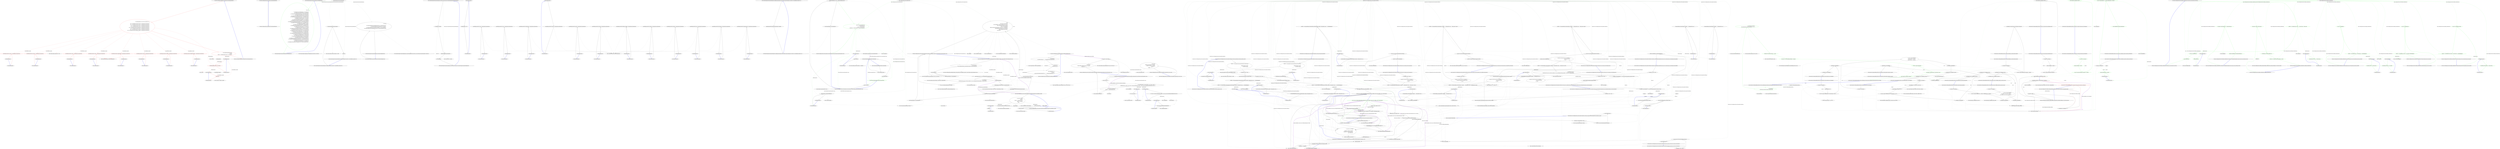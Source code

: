 digraph  {
m1_0 [label="Entry Nancy.ViewEngines.DefaultResourceAssemblyProvider.GetAssembliesToScan()", span="17-17", cluster="Nancy.ViewEngines.DefaultResourceAssemblyProvider.GetAssembliesToScan()", file="DefaultResourceAssemblyProvider.cs"];
m1_1 [label="var excludedAssemblies = new List<Func<Assembly, bool>>()\r\n            {\r\n                asm => asm.FullName.StartsWith(''Microsoft.'', StringComparison.InvariantCulture),\r\n                asm => asm.FullName.StartsWith(''Microsoft,'', StringComparison.InvariantCulture),\r\n                asm => asm.FullName.StartsWith(''System.'', StringComparison.InvariantCulture),\r\n                asm => asm.FullName.StartsWith(''System,'', StringComparison.InvariantCulture),\r\n                asm => asm.FullName.StartsWith(''CR_ExtUnitTest'', StringComparison.InvariantCulture),\r\n                asm => asm.FullName.StartsWith(''mscorlib,'', StringComparison.InvariantCulture),\r\n                asm => asm.FullName.StartsWith(''CR_VSTest'', StringComparison.InvariantCulture),\r\n                asm => asm.FullName.StartsWith(''DevExpress.CodeRush'', StringComparison.InvariantCulture),\r\n            }", span="19-29", cluster="Nancy.ViewEngines.DefaultResourceAssemblyProvider.GetAssembliesToScan()", color=red, community=0, file="DefaultResourceAssemblyProvider.cs"];
m1_2 [label="return AppDomainAssemblyTypeScanner\r\n                .Assemblies\r\n                .Where(x => !excludedAssemblies.Any(asm => asm.Invoke(x)));", span="31-33", cluster="Nancy.ViewEngines.DefaultResourceAssemblyProvider.GetAssembliesToScan()", color=red, community=0, file="DefaultResourceAssemblyProvider.cs"];
m1_3 [label="Exit Nancy.ViewEngines.DefaultResourceAssemblyProvider.GetAssembliesToScan()", span="17-17", cluster="Nancy.ViewEngines.DefaultResourceAssemblyProvider.GetAssembliesToScan()", file="DefaultResourceAssemblyProvider.cs"];
m1_4 [label="Entry System.Collections.Generic.List<T>.List()", span="0-0", cluster="System.Collections.Generic.List<T>.List()", file="DefaultResourceAssemblyProvider.cs"];
m1_38 [label="Entry System.Func<T, TResult>.Invoke(T)", span="0-0", cluster="System.Func<T, TResult>.Invoke(T)", file="DefaultResourceAssemblyProvider.cs"];
m1_34 [label="Entry Unk.Any", span="", cluster="Unk.Any", file="DefaultResourceAssemblyProvider.cs"];
m1_35 [label="Entry lambda expression", span="33-33", cluster="lambda expression", file="DefaultResourceAssemblyProvider.cs"];
m1_7 [label="asm.FullName.StartsWith(''Microsoft.'', StringComparison.InvariantCulture)", span="21-21", cluster="lambda expression", color=red, community=0, file="DefaultResourceAssemblyProvider.cs"];
m1_11 [label="asm.FullName.StartsWith(''Microsoft,'', StringComparison.InvariantCulture)", span="22-22", cluster="lambda expression", color=red, community=0, file="DefaultResourceAssemblyProvider.cs"];
m1_14 [label="asm.FullName.StartsWith(''System.'', StringComparison.InvariantCulture)", span="23-23", cluster="lambda expression", color=red, community=0, file="DefaultResourceAssemblyProvider.cs"];
m1_17 [label="asm.FullName.StartsWith(''System,'', StringComparison.InvariantCulture)", span="24-24", cluster="lambda expression", color=red, community=0, file="DefaultResourceAssemblyProvider.cs"];
m1_20 [label="asm.FullName.StartsWith(''CR_ExtUnitTest'', StringComparison.InvariantCulture)", span="25-25", cluster="lambda expression", color=red, community=0, file="DefaultResourceAssemblyProvider.cs"];
m1_23 [label="asm.FullName.StartsWith(''mscorlib,'', StringComparison.InvariantCulture)", span="26-26", cluster="lambda expression", color=red, community=0, file="DefaultResourceAssemblyProvider.cs"];
m1_26 [label="asm.FullName.StartsWith(''CR_VSTest'', StringComparison.InvariantCulture)", span="27-27", cluster="lambda expression", color=red, community=0, file="DefaultResourceAssemblyProvider.cs"];
m1_29 [label="asm.FullName.StartsWith(''DevExpress.CodeRush'', StringComparison.InvariantCulture)", span="28-28", cluster="lambda expression", color=red, community=0, file="DefaultResourceAssemblyProvider.cs"];
m1_32 [label="!excludedAssemblies.Any(asm => asm.Invoke(x))", span="33-33", cluster="lambda expression", color=red, community=0, file="DefaultResourceAssemblyProvider.cs"];
m1_31 [label="Entry lambda expression", span="33-33", cluster="lambda expression", file="DefaultResourceAssemblyProvider.cs"];
m1_6 [label="Entry lambda expression", span="21-21", cluster="lambda expression", file="DefaultResourceAssemblyProvider.cs"];
m1_8 [label="Exit lambda expression", span="21-21", cluster="lambda expression", file="DefaultResourceAssemblyProvider.cs"];
m1_10 [label="Entry lambda expression", span="22-22", cluster="lambda expression", file="DefaultResourceAssemblyProvider.cs"];
m1_12 [label="Exit lambda expression", span="22-22", cluster="lambda expression", file="DefaultResourceAssemblyProvider.cs"];
m1_13 [label="Entry lambda expression", span="23-23", cluster="lambda expression", file="DefaultResourceAssemblyProvider.cs"];
m1_15 [label="Exit lambda expression", span="23-23", cluster="lambda expression", file="DefaultResourceAssemblyProvider.cs"];
m1_16 [label="Entry lambda expression", span="24-24", cluster="lambda expression", file="DefaultResourceAssemblyProvider.cs"];
m1_18 [label="Exit lambda expression", span="24-24", cluster="lambda expression", file="DefaultResourceAssemblyProvider.cs"];
m1_19 [label="Entry lambda expression", span="25-25", cluster="lambda expression", file="DefaultResourceAssemblyProvider.cs"];
m1_21 [label="Exit lambda expression", span="25-25", cluster="lambda expression", file="DefaultResourceAssemblyProvider.cs"];
m1_22 [label="Entry lambda expression", span="26-26", cluster="lambda expression", file="DefaultResourceAssemblyProvider.cs"];
m1_24 [label="Exit lambda expression", span="26-26", cluster="lambda expression", file="DefaultResourceAssemblyProvider.cs"];
m1_25 [label="Entry lambda expression", span="27-27", cluster="lambda expression", file="DefaultResourceAssemblyProvider.cs"];
m1_27 [label="Exit lambda expression", span="27-27", cluster="lambda expression", file="DefaultResourceAssemblyProvider.cs"];
m1_28 [label="Entry lambda expression", span="28-28", cluster="lambda expression", file="DefaultResourceAssemblyProvider.cs"];
m1_30 [label="Exit lambda expression", span="28-28", cluster="lambda expression", file="DefaultResourceAssemblyProvider.cs"];
m1_36 [label="asm.Invoke(x)", span="33-33", cluster="lambda expression", color=red, community=0, file="DefaultResourceAssemblyProvider.cs"];
m1_33 [label="Exit lambda expression", span="33-33", cluster="lambda expression", file="DefaultResourceAssemblyProvider.cs"];
m1_37 [label="Exit lambda expression", span="33-33", cluster="lambda expression", file="DefaultResourceAssemblyProvider.cs"];
m1_5 [label="Entry Unk.Where", span="", cluster="Unk.Where", file="DefaultResourceAssemblyProvider.cs"];
m1_9 [label="Entry string.StartsWith(string, System.StringComparison)", span="0-0", cluster="string.StartsWith(string, System.StringComparison)", file="DefaultResourceAssemblyProvider.cs"];
m1_39 [label=excludedAssemblies, span="", file="DefaultResourceAssemblyProvider.cs"];
m1_40 [label="System.Reflection.Assembly", span="", file="DefaultResourceAssemblyProvider.cs"];
m3_0 [label="Entry Nancy.ViewEngines.IResourceAssemblyProvider.GetAssembliesToScan()", span="14-14", cluster="Nancy.ViewEngines.IResourceAssemblyProvider.GetAssembliesToScan()", file="IResourceAssemblyProvider.cs"];
m3_1 [label="Exit Nancy.ViewEngines.IResourceAssemblyProvider.GetAssembliesToScan()", span="14-14", cluster="Nancy.ViewEngines.IResourceAssemblyProvider.GetAssembliesToScan()", file="IResourceAssemblyProvider.cs"];
m4_49 [label="Entry Nancy.Bootstrapper.NancyInternalConfiguration.GetTypeRegistations()", span="228-228", cluster="Nancy.Bootstrapper.NancyInternalConfiguration.GetTypeRegistations()", file="NancyInternalConfiguration.cs"];
m4_50 [label="return new[]\r\n            {\r\n                new TypeRegistration(typeof(IRouteResolver), this.RouteResolver),\r\n                new TypeRegistration(typeof(INancyEngine), this.NancyEngine),\r\n                new TypeRegistration(typeof(IModuleKeyGenerator), this.ModuleKeyGenerator),\r\n                new TypeRegistration(typeof(IRouteCache), this.RouteCache),\r\n                new TypeRegistration(typeof(IRouteCacheProvider), this.RouteCacheProvider),\r\n                new TypeRegistration(typeof(IRoutePatternMatcher), this.RoutePatternMatcher),\r\n                new TypeRegistration(typeof(IViewLocator), this.ViewLocator),\r\n                new TypeRegistration(typeof(IViewFactory), this.ViewFactory),\r\n                new TypeRegistration(typeof(INancyContextFactory), this.ContextFactory),\r\n                new TypeRegistration(typeof(INancyModuleBuilder), this.NancyModuleBuilder),\r\n                new TypeRegistration(typeof(IResponseFormatterFactory), this.ResponseFormatterFactory),\r\n                new TypeRegistration(typeof(IModelBinderLocator), this.ModelBinderLocator), \r\n                new TypeRegistration(typeof(IBinder), this.Binder), \r\n                new TypeRegistration(typeof(BindingDefaults), this.BindingDefaults), \r\n                new TypeRegistration(typeof(IFieldNameConverter), this.FieldNameConverter), \r\n                new TypeRegistration(typeof(IViewResolver), this.ViewResolver),\r\n                new TypeRegistration(typeof(IViewCache), this.ViewCache),\r\n                new TypeRegistration(typeof(IRenderContextFactory), this.RenderContextFactory),\r\n                new TypeRegistration(typeof(IViewLocationCache), this.ViewLocationCache),\r\n                new TypeRegistration(typeof(IViewLocationProvider), this.ViewLocationProvider),\r\n                new TypeRegistration(typeof(ICsrfTokenValidator), this.CsrfTokenValidator), \r\n                new TypeRegistration(typeof(IObjectSerializer), this.ObjectSerializer), \r\n                new TypeRegistration(typeof(IModelValidatorLocator), this.ModelValidatorLocator),\r\n                new TypeRegistration(typeof(IRequestTracing), this.RequestTracing),\r\n                new TypeRegistration(typeof(IRouteInvoker), this.RouteInvoker),\r\n                new TypeRegistration(typeof(IRequestDispatcher), this.RequestDispatcher),\r\n                new TypeRegistration(typeof(IDiagnostics), this.Diagnostics), \r\n                new TypeRegistration(typeof(IRouteSegmentExtractor), this.RouteSegmentExtractor),\r\n                new TypeRegistration(typeof(IRouteDescriptionProvider), this.RouteDescriptionProvider),\r\n                new TypeRegistration(typeof(ICultureService), this.CultureService),\r\n                new TypeRegistration(typeof(ITextResource), this.TextResource), \r\n                new TypeRegistration(typeof(IResourceAssemblyProvider), this.ResourceAssemblyProvider), \r\n            };", span="233-267", cluster="Nancy.Bootstrapper.NancyInternalConfiguration.GetTypeRegistations()", color=green, community=0, file="NancyInternalConfiguration.cs"];
m4_51 [label="Exit Nancy.Bootstrapper.NancyInternalConfiguration.GetTypeRegistations()", span="228-228", cluster="Nancy.Bootstrapper.NancyInternalConfiguration.GetTypeRegistations()", file="NancyInternalConfiguration.cs"];
m4_61 [label="Entry System.Collections.Generic.ICollection<T>.Add(T)", span="0-0", cluster="System.Collections.Generic.ICollection<T>.Add(T)", file="NancyInternalConfiguration.cs"];
m4_57 [label="Entry Nancy.Bootstrapper.NancyInternalConfiguration.WithIgnoredAssembly(System.Func<System.Reflection.Assembly, bool>)", span="286-286", cluster="Nancy.Bootstrapper.NancyInternalConfiguration.WithIgnoredAssembly(System.Func<System.Reflection.Assembly, bool>)", file="NancyInternalConfiguration.cs"];
m4_58 [label="this.ignoredAssemblies.Add(ignorePredicate)", span="288-288", cluster="Nancy.Bootstrapper.NancyInternalConfiguration.WithIgnoredAssembly(System.Func<System.Reflection.Assembly, bool>)", file="NancyInternalConfiguration.cs"];
m4_59 [label="return this;", span="290-290", cluster="Nancy.Bootstrapper.NancyInternalConfiguration.WithIgnoredAssembly(System.Func<System.Reflection.Assembly, bool>)", file="NancyInternalConfiguration.cs"];
m4_60 [label="Exit Nancy.Bootstrapper.NancyInternalConfiguration.WithIgnoredAssembly(System.Func<System.Reflection.Assembly, bool>)", span="286-286", cluster="Nancy.Bootstrapper.NancyInternalConfiguration.WithIgnoredAssembly(System.Func<System.Reflection.Assembly, bool>)", file="NancyInternalConfiguration.cs"];
m4_52 [label="Entry Nancy.Bootstrapper.TypeRegistration.TypeRegistration(System.Type, System.Type)", span="14-14", cluster="Nancy.Bootstrapper.TypeRegistration.TypeRegistration(System.Type, System.Type)", file="NancyInternalConfiguration.cs"];
m4_53 [label="Entry Nancy.Bootstrapper.NancyInternalConfiguration.GetCollectionTypeRegistrations()", span="270-270", cluster="Nancy.Bootstrapper.NancyInternalConfiguration.GetCollectionTypeRegistrations()", file="NancyInternalConfiguration.cs"];
m4_54 [label="return new[]\r\n            {\r\n                new CollectionTypeRegistration(typeof(IResponseProcessor), this.ResponseProcessors), \r\n                new CollectionTypeRegistration(typeof(ISerializer), this.Serializers), \r\n                new CollectionTypeRegistration(typeof(IStatusCodeHandler), this.StatusCodeHandlers), \r\n                new CollectionTypeRegistration(typeof(IDiagnosticsProvider), this.InteractiveDiagnosticProviders)\r\n            };", span="272-278", cluster="Nancy.Bootstrapper.NancyInternalConfiguration.GetCollectionTypeRegistrations()", file="NancyInternalConfiguration.cs"];
m4_55 [label="Exit Nancy.Bootstrapper.NancyInternalConfiguration.GetCollectionTypeRegistrations()", span="270-270", cluster="Nancy.Bootstrapper.NancyInternalConfiguration.GetCollectionTypeRegistrations()", file="NancyInternalConfiguration.cs"];
m4_43 [label="Entry Nancy.Bootstrapper.NancyInternalConfiguration.WithOverrides(System.Action<Nancy.Bootstrapper.NancyInternalConfiguration>)", span="215-215", cluster="Nancy.Bootstrapper.NancyInternalConfiguration.WithOverrides(System.Action<Nancy.Bootstrapper.NancyInternalConfiguration>)", file="NancyInternalConfiguration.cs"];
m4_44 [label="var configuration = Default", span="217-217", cluster="Nancy.Bootstrapper.NancyInternalConfiguration.WithOverrides(System.Action<Nancy.Bootstrapper.NancyInternalConfiguration>)", file="NancyInternalConfiguration.cs"];
m4_45 [label="configurationBuilder.Invoke(configuration)", span="219-219", cluster="Nancy.Bootstrapper.NancyInternalConfiguration.WithOverrides(System.Action<Nancy.Bootstrapper.NancyInternalConfiguration>)", file="NancyInternalConfiguration.cs"];
m4_46 [label="return configuration;", span="221-221", cluster="Nancy.Bootstrapper.NancyInternalConfiguration.WithOverrides(System.Action<Nancy.Bootstrapper.NancyInternalConfiguration>)", file="NancyInternalConfiguration.cs"];
m4_47 [label="Exit Nancy.Bootstrapper.NancyInternalConfiguration.WithOverrides(System.Action<Nancy.Bootstrapper.NancyInternalConfiguration>)", span="215-215", cluster="Nancy.Bootstrapper.NancyInternalConfiguration.WithOverrides(System.Action<Nancy.Bootstrapper.NancyInternalConfiguration>)", file="NancyInternalConfiguration.cs"];
m4_56 [label="Entry Nancy.Bootstrapper.CollectionTypeRegistration.CollectionTypeRegistration(System.Type, System.Collections.Generic.IEnumerable<System.Type>)", span="19-19", cluster="Nancy.Bootstrapper.CollectionTypeRegistration.CollectionTypeRegistration(System.Type, System.Collections.Generic.IEnumerable<System.Type>)", file="NancyInternalConfiguration.cs"];
m4_48 [label="Entry System.Action<T>.Invoke(T)", span="0-0", cluster="System.Action<T>.Invoke(T)", file="NancyInternalConfiguration.cs"];
m4_40 [label="Entry lambda expression", span="201-201", cluster="lambda expression", file="NancyInternalConfiguration.cs"];
m4_0 [label="Entry lambda expression", span="36-36", cluster="lambda expression", file="NancyInternalConfiguration.cs"];
m4_1 [label="asm.FullName.StartsWith(''Microsoft.'', StringComparison.InvariantCulture)", span="36-36", cluster="lambda expression", file="NancyInternalConfiguration.cs"];
m4_2 [label="Exit lambda expression", span="36-36", cluster="lambda expression", file="NancyInternalConfiguration.cs"];
m4_4 [label="Entry lambda expression", span="37-37", cluster="lambda expression", file="NancyInternalConfiguration.cs"];
m4_5 [label="asm.FullName.StartsWith(''System.'', StringComparison.InvariantCulture)", span="37-37", cluster="lambda expression", file="NancyInternalConfiguration.cs"];
m4_6 [label="Exit lambda expression", span="37-37", cluster="lambda expression", file="NancyInternalConfiguration.cs"];
m4_7 [label="Entry lambda expression", span="38-38", cluster="lambda expression", file="NancyInternalConfiguration.cs"];
m4_8 [label="asm.FullName.StartsWith(''System,'', StringComparison.InvariantCulture)", span="38-38", cluster="lambda expression", file="NancyInternalConfiguration.cs"];
m4_9 [label="Exit lambda expression", span="38-38", cluster="lambda expression", file="NancyInternalConfiguration.cs"];
m4_10 [label="Entry lambda expression", span="39-39", cluster="lambda expression", file="NancyInternalConfiguration.cs"];
m4_11 [label="asm.FullName.StartsWith(''CR_ExtUnitTest'', StringComparison.InvariantCulture)", span="39-39", cluster="lambda expression", file="NancyInternalConfiguration.cs"];
m4_12 [label="Exit lambda expression", span="39-39", cluster="lambda expression", file="NancyInternalConfiguration.cs"];
m4_13 [label="Entry lambda expression", span="40-40", cluster="lambda expression", file="NancyInternalConfiguration.cs"];
m4_14 [label="asm.FullName.StartsWith(''mscorlib,'', StringComparison.InvariantCulture)", span="40-40", cluster="lambda expression", file="NancyInternalConfiguration.cs"];
m4_15 [label="Exit lambda expression", span="40-40", cluster="lambda expression", file="NancyInternalConfiguration.cs"];
m4_16 [label="Entry lambda expression", span="41-41", cluster="lambda expression", file="NancyInternalConfiguration.cs"];
m4_17 [label="asm.FullName.StartsWith(''CR_VSTest'', StringComparison.InvariantCulture)", span="41-41", cluster="lambda expression", file="NancyInternalConfiguration.cs"];
m4_18 [label="Exit lambda expression", span="41-41", cluster="lambda expression", file="NancyInternalConfiguration.cs"];
m4_19 [label="Entry lambda expression", span="42-42", cluster="lambda expression", file="NancyInternalConfiguration.cs"];
m4_20 [label="asm.FullName.StartsWith(''DevExpress.CodeRush'', StringComparison.InvariantCulture)", span="42-42", cluster="lambda expression", file="NancyInternalConfiguration.cs"];
m4_21 [label="Exit lambda expression", span="42-42", cluster="lambda expression", file="NancyInternalConfiguration.cs"];
m4_22 [label="Entry lambda expression", span="43-43", cluster="lambda expression", file="NancyInternalConfiguration.cs"];
m4_23 [label="asm.FullName.StartsWith(''IronPython'', StringComparison.InvariantCulture)", span="43-43", cluster="lambda expression", file="NancyInternalConfiguration.cs"];
m4_24 [label="Exit lambda expression", span="43-43", cluster="lambda expression", file="NancyInternalConfiguration.cs"];
m4_25 [label="Entry lambda expression", span="44-44", cluster="lambda expression", file="NancyInternalConfiguration.cs"];
m4_26 [label="asm.FullName.StartsWith(''IronRuby'', StringComparison.InvariantCulture)", span="44-44", cluster="lambda expression", file="NancyInternalConfiguration.cs"];
m4_27 [label="Exit lambda expression", span="44-44", cluster="lambda expression", file="NancyInternalConfiguration.cs"];
m4_28 [label="Entry lambda expression", span="45-45", cluster="lambda expression", file="NancyInternalConfiguration.cs"];
m4_29 [label="asm.FullName.StartsWith(''xunit'', StringComparison.InvariantCulture)", span="45-45", cluster="lambda expression", file="NancyInternalConfiguration.cs"];
m4_30 [label="Exit lambda expression", span="45-45", cluster="lambda expression", file="NancyInternalConfiguration.cs"];
m4_31 [label="Entry lambda expression", span="46-46", cluster="lambda expression", file="NancyInternalConfiguration.cs"];
m4_32 [label="asm.FullName.StartsWith(''Nancy.Testing'', StringComparison.InvariantCulture)", span="46-46", cluster="lambda expression", file="NancyInternalConfiguration.cs"];
m4_33 [label="Exit lambda expression", span="46-46", cluster="lambda expression", file="NancyInternalConfiguration.cs"];
m4_34 [label="Entry lambda expression", span="47-47", cluster="lambda expression", file="NancyInternalConfiguration.cs"];
m4_35 [label="asm.FullName.StartsWith(''MonoDevelop.NUnit'', StringComparison.InvariantCulture)", span="47-47", cluster="lambda expression", file="NancyInternalConfiguration.cs"];
m4_36 [label="Exit lambda expression", span="47-47", cluster="lambda expression", file="NancyInternalConfiguration.cs"];
m4_41 [label="tr.RegistrationType != null", span="201-201", cluster="lambda expression", file="NancyInternalConfiguration.cs"];
m4_42 [label="Exit lambda expression", span="201-201", cluster="lambda expression", file="NancyInternalConfiguration.cs"];
m4_37 [label="Entry Nancy.Bootstrapper.NancyInternalConfiguration.UpdateIgnoredAssemblies(System.Collections.Generic.IEnumerable<System.Func<System.Reflection.Assembly, bool>>)", span="187-187", cluster="Nancy.Bootstrapper.NancyInternalConfiguration.UpdateIgnoredAssemblies(System.Collections.Generic.IEnumerable<System.Func<System.Reflection.Assembly, bool>>)", file="NancyInternalConfiguration.cs"];
m4_38 [label="AppDomainAssemblyTypeScanner.IgnoredAssemblies = assemblies", span="189-189", cluster="Nancy.Bootstrapper.NancyInternalConfiguration.UpdateIgnoredAssemblies(System.Collections.Generic.IEnumerable<System.Func<System.Reflection.Assembly, bool>>)", file="NancyInternalConfiguration.cs"];
m4_39 [label="Exit Nancy.Bootstrapper.NancyInternalConfiguration.UpdateIgnoredAssemblies(System.Collections.Generic.IEnumerable<System.Func<System.Reflection.Assembly, bool>>)", span="187-187", cluster="Nancy.Bootstrapper.NancyInternalConfiguration.UpdateIgnoredAssemblies(System.Collections.Generic.IEnumerable<System.Func<System.Reflection.Assembly, bool>>)", file="NancyInternalConfiguration.cs"];
m4_3 [label="Entry string.StartsWith(string, System.StringComparison)", span="0-0", cluster="string.StartsWith(string, System.StringComparison)", file="NancyInternalConfiguration.cs"];
m4_62 [label="Nancy.Bootstrapper.NancyInternalConfiguration", span="", file="NancyInternalConfiguration.cs"];
m6_49 [label="Entry Unk.GetResourceLocation", span="", cluster="Unk.GetResourceLocation", file="ResourceViewLocationProvider.cs"];
m6_56 [label="Entry string.Trim(params char[])", span="0-0", cluster="string.Trim(params char[])", file="ResourceViewLocationProvider.cs"];
m6_2 [label="Exit Nancy.Tests.Fakes.FakeObjectSerializer.Serialize(object)", span="13-13", cluster="Nancy.Tests.Fakes.FakeObjectSerializer.Serialize(object)", file="ResourceViewLocationProvider.cs"];
m6_4 [label="Entry Nancy.Tests.Fakes.FakeObjectSerializer.Deserialize(string)", span="23-23", cluster="Nancy.Tests.Fakes.FakeObjectSerializer.Deserialize(string)", color=green, community=0, file="ResourceViewLocationProvider.cs"];
m6_3 [label="Entry object.ToString()", span="0-0", cluster="object.ToString()", file="ResourceViewLocationProvider.cs"];
m6_5 [label="return sourceString;", span="25-25", cluster="Nancy.Tests.Fakes.FakeObjectSerializer.Deserialize(string)", file="ResourceViewLocationProvider.cs"];
m6_45 [label="Entry string.IsNullOrWhiteSpace(string)", span="0-0", cluster="string.IsNullOrWhiteSpace(string)", file="ResourceViewLocationProvider.cs"];
m6_15 [label="Entry Unk.SelectMany", span="", cluster="Unk.SelectMany", file="ResourceViewLocationProvider.cs"];
m6_69 [label="Entry Unk.Join", span="", cluster="Unk.Join", file="ResourceViewLocationProvider.cs"];
m6_41 [label="Entry string.Format(string, object)", span="0-0", cluster="string.Format(string, object)", file="ResourceViewLocationProvider.cs"];
m6_82 [label="Entry Unk.ElementAtOrDefault", span="", cluster="Unk.ElementAtOrDefault", file="ResourceViewLocationProvider.cs"];
m6_48 [label="Entry ViewLocationResult.cstr", span="", cluster="ViewLocationResult.cstr", file="ResourceViewLocationProvider.cs"];
m6_55 [label="Entry string.Replace(string, string)", span="0-0", cluster="string.Replace(string, string)", file="ResourceViewLocationProvider.cs"];
m6_38 [label="Entry Nancy.ViewEngines.IResourceReader.GetResourceStreamMatches(System.Reflection.Assembly, System.Collections.Generic.IEnumerable<string>)", span="18-18", cluster="Nancy.ViewEngines.IResourceReader.GetResourceStreamMatches(System.Reflection.Assembly, System.Collections.Generic.IEnumerable<string>)", file="ResourceViewLocationProvider.cs"];
m6_52 [label="Entry Nancy.ViewEngines.ResourceViewLocationProvider.GetResourceLocation(string, string, string)", span="104-104", cluster="Nancy.ViewEngines.ResourceViewLocationProvider.GetResourceLocation(string, string, string)", file="ResourceViewLocationProvider.cs"];
m6_53 [label="return resource\r\n                .Replace(commonNamespace, string.Empty)\r\n                .Replace(resourceName, string.Empty)\r\n                .Trim(new[] { '.' })\r\n                .Replace(''.'', ''/'');", span="106-110", cluster="Nancy.ViewEngines.ResourceViewLocationProvider.GetResourceLocation(string, string, string)", file="ResourceViewLocationProvider.cs"];
m6_54 [label="Exit Nancy.ViewEngines.ResourceViewLocationProvider.GetResourceLocation(string, string, string)", span="104-104", cluster="Nancy.ViewEngines.ResourceViewLocationProvider.GetResourceLocation(string, string, string)", file="ResourceViewLocationProvider.cs"];
m6_6 [label="Entry Nancy.ViewEngines.ResourceViewLocationProvider.GetLocatedViews(System.Collections.Generic.IEnumerable<string>)", span="51-51", cluster="Nancy.ViewEngines.ResourceViewLocationProvider.GetLocatedViews(System.Collections.Generic.IEnumerable<string>)", file="ResourceViewLocationProvider.cs"];
m6_88 [label="Entry Unk.ExtractCommonResourceNamespace", span="", cluster="Unk.ExtractCommonResourceNamespace", file="ResourceViewLocationProvider.cs"];
m6_11 [label="Entry System.Collections.Generic.IEnumerable<TSource>.Any<TSource>()", span="0-0", cluster="System.Collections.Generic.IEnumerable<TSource>.Any<TSource>()", file="ResourceViewLocationProvider.cs"];
m6_13 [label="Entry Nancy.IResourceAssemblyProvider.GetAssembliesToScan()", span="14-14", cluster="Nancy.IResourceAssemblyProvider.GetAssembliesToScan()", file="ResourceViewLocationProvider.cs"];
m6_9 [label="return this.resourceAssemblyProvider\r\n                .GetAssembliesToScan()\r\n                .Where(x => !Ignore.Contains(x))\r\n                .SelectMany(x => GetViewLocations(x, supportedViewExtensions));", span="58-61", cluster="Nancy.ViewEngines.ResourceViewLocationProvider.GetLocatedViews(System.Collections.Generic.IEnumerable<string>)", color=green, community=0, file="ResourceViewLocationProvider.cs"];
m6_7 [label="supportedViewExtensions == null || !supportedViewExtensions.Any()", span="53-53", cluster="Nancy.ViewEngines.ResourceViewLocationProvider.GetLocatedViews(System.Collections.Generic.IEnumerable<string>)", file="ResourceViewLocationProvider.cs"];
m6_8 [label="return Enumerable.Empty<ViewLocationResult>();", span="55-55", cluster="Nancy.ViewEngines.ResourceViewLocationProvider.GetLocatedViews(System.Collections.Generic.IEnumerable<string>)", file="ResourceViewLocationProvider.cs"];
m6_10 [label="Exit Nancy.ViewEngines.ResourceViewLocationProvider.GetLocatedViews(System.Collections.Generic.IEnumerable<string>)", span="51-51", cluster="Nancy.ViewEngines.ResourceViewLocationProvider.GetLocatedViews(System.Collections.Generic.IEnumerable<string>)", file="ResourceViewLocationProvider.cs"];
m6_100 [label="Entry string.Split(string[], System.StringSplitOptions)", span="0-0", cluster="string.Split(string[], System.StringSplitOptions)", file="ResourceViewLocationProvider.cs"];
m6_86 [label="Entry System.Reflection.Assembly.GetTypes()", span="0-0", cluster="System.Reflection.Assembly.GetTypes()", file="ResourceViewLocationProvider.cs"];
m6_66 [label="Entry string.TrimEnd(params char[])", span="0-0", cluster="string.TrimEnd(params char[])", file="ResourceViewLocationProvider.cs"];
m6_14 [label="Entry Unk.Where", span="", cluster="Unk.Where", file="ResourceViewLocationProvider.cs"];
m6_68 [label="Entry Unk.Aggregate", span="", cluster="Unk.Aggregate", file="ResourceViewLocationProvider.cs"];
m6_42 [label="Entry System.InvalidOperationException.InvalidOperationException(string)", span="0-0", cluster="System.InvalidOperationException.InvalidOperationException(string)", file="ResourceViewLocationProvider.cs"];
m6_78 [label="Entry Unk.ToArray", span="", cluster="Unk.ToArray", file="ResourceViewLocationProvider.cs"];
m6_24 [label="Entry Nancy.ViewEngines.ResourceViewLocationProvider.GetViewLocations(System.Reflection.Assembly, System.Collections.Generic.IEnumerable<string>)", span="64-64", cluster="Nancy.ViewEngines.ResourceViewLocationProvider.GetViewLocations(System.Reflection.Assembly, System.Collections.Generic.IEnumerable<string>)", file="ResourceViewLocationProvider.cs"];
m6_25 [label="var resourceStreams = \r\n                this.resourceReader.GetResourceStreamMatches(assembly, supportedViewExtensions)", span="66-67", cluster="Nancy.ViewEngines.ResourceViewLocationProvider.GetViewLocations(System.Reflection.Assembly, System.Collections.Generic.IEnumerable<string>)", file="ResourceViewLocationProvider.cs"];
m6_36 [label="return\r\n                from resource in resourceStreams\r\n                let resourceFileName = GetResourceFileName(resource.Item1)\r\n                where !resourceFileName.Equals(string.Empty)\r\n                select new ViewLocationResult(\r\n                    GetResourceLocation(commonNamespace, resource.Item1, resourceFileName),\r\n                    Path.GetFileNameWithoutExtension(resourceFileName),\r\n                    GetResourceExtension(resource.Item1),\r\n                    resource.Item2);", span="93-101", cluster="Nancy.ViewEngines.ResourceViewLocationProvider.GetViewLocations(System.Reflection.Assembly, System.Collections.Generic.IEnumerable<string>)", file="ResourceViewLocationProvider.cs"];
m6_26 [label="!resourceStreams.Any()", span="69-69", cluster="Nancy.ViewEngines.ResourceViewLocationProvider.GetViewLocations(System.Reflection.Assembly, System.Collections.Generic.IEnumerable<string>)", file="ResourceViewLocationProvider.cs"];
m6_28 [label="resourceStreams.Count() == 1 && !RootNamespaces.ContainsKey(assembly)", span="74-74", cluster="Nancy.ViewEngines.ResourceViewLocationProvider.GetViewLocations(System.Reflection.Assembly, System.Collections.Generic.IEnumerable<string>)", file="ResourceViewLocationProvider.cs"];
m6_32 [label="!RootNamespaces.TryGetValue(assembly, out commonNamespace)", span="83-83", cluster="Nancy.ViewEngines.ResourceViewLocationProvider.GetViewLocations(System.Reflection.Assembly, System.Collections.Generic.IEnumerable<string>)", file="ResourceViewLocationProvider.cs"];
m6_33 [label="commonNamespace = ExtractAssemblyRootNamespace(assembly)", span="85-85", cluster="Nancy.ViewEngines.ResourceViewLocationProvider.GetViewLocations(System.Reflection.Assembly, System.Collections.Generic.IEnumerable<string>)", file="ResourceViewLocationProvider.cs"];
m6_34 [label="string.IsNullOrWhiteSpace(commonNamespace)", span="88-88", cluster="Nancy.ViewEngines.ResourceViewLocationProvider.GetViewLocations(System.Reflection.Assembly, System.Collections.Generic.IEnumerable<string>)", file="ResourceViewLocationProvider.cs"];
m6_29 [label="var errorMessage =\r\n                    string.Format(''Only one view was found in assembly {0}, but no rootnamespace had been registered.'', assembly.FullName)", span="76-77", cluster="Nancy.ViewEngines.ResourceViewLocationProvider.GetViewLocations(System.Reflection.Assembly, System.Collections.Generic.IEnumerable<string>)", file="ResourceViewLocationProvider.cs"];
m6_27 [label="return Enumerable.Empty<ViewLocationResult>();", span="71-71", cluster="Nancy.ViewEngines.ResourceViewLocationProvider.GetViewLocations(System.Reflection.Assembly, System.Collections.Generic.IEnumerable<string>)", file="ResourceViewLocationProvider.cs"];
m6_31 [label="string commonNamespace", span="82-82", cluster="Nancy.ViewEngines.ResourceViewLocationProvider.GetViewLocations(System.Reflection.Assembly, System.Collections.Generic.IEnumerable<string>)", file="ResourceViewLocationProvider.cs"];
m6_35 [label="return Enumerable.Empty<ViewLocationResult>();", span="90-90", cluster="Nancy.ViewEngines.ResourceViewLocationProvider.GetViewLocations(System.Reflection.Assembly, System.Collections.Generic.IEnumerable<string>)", file="ResourceViewLocationProvider.cs"];
m6_30 [label="throw new InvalidOperationException(errorMessage);", span="79-79", cluster="Nancy.ViewEngines.ResourceViewLocationProvider.GetViewLocations(System.Reflection.Assembly, System.Collections.Generic.IEnumerable<string>)", file="ResourceViewLocationProvider.cs"];
m6_37 [label="Exit Nancy.ViewEngines.ResourceViewLocationProvider.GetViewLocations(System.Reflection.Assembly, System.Collections.Generic.IEnumerable<string>)", span="64-64", cluster="Nancy.ViewEngines.ResourceViewLocationProvider.GetViewLocations(System.Reflection.Assembly, System.Collections.Generic.IEnumerable<string>)", file="ResourceViewLocationProvider.cs"];
m6_0 [label="Entry Nancy.Tests.Fakes.FakeObjectSerializer.Serialize(object)", span="13-13", cluster="Nancy.Tests.Fakes.FakeObjectSerializer.Serialize(object)", file="ResourceViewLocationProvider.cs"];
m6_1 [label="return sourceObject.ToString();", span="15-15", cluster="Nancy.Tests.Fakes.FakeObjectSerializer.Serialize(object)", file="ResourceViewLocationProvider.cs"];
m6_40 [label="Entry System.Collections.Generic.IDictionary<TKey, TValue>.ContainsKey(TKey)", span="0-0", cluster="System.Collections.Generic.IDictionary<TKey, TValue>.ContainsKey(TKey)", file="ResourceViewLocationProvider.cs"];
m6_65 [label="Entry System.Collections.Generic.IEnumerable<TSource>.First<TSource>()", span="0-0", cluster="System.Collections.Generic.IEnumerable<TSource>.First<TSource>()", file="ResourceViewLocationProvider.cs"];
m6_79 [label="Entry lambda expression", span="125-125", cluster="lambda expression", file="ResourceViewLocationProvider.cs"];
m6_16 [label="Entry lambda expression", span="60-60", cluster="lambda expression", file="ResourceViewLocationProvider.cs"];
m6_20 [label="Entry lambda expression", span="61-61", cluster="lambda expression", file="ResourceViewLocationProvider.cs"];
m6_21 [label="GetViewLocations(x, supportedViewExtensions)", span="61-61", cluster="lambda expression", file="ResourceViewLocationProvider.cs"];
m6_18 [label="Exit lambda expression", span="60-60", cluster="lambda expression", file="ResourceViewLocationProvider.cs"];
m6_17 [label="!Ignore.Contains(x)", span="60-60", cluster="lambda expression", file="ResourceViewLocationProvider.cs"];
m6_22 [label="Exit lambda expression", span="61-61", cluster="lambda expression", file="ResourceViewLocationProvider.cs"];
m6_89 [label="Entry lambda expression", span="137-137", cluster="lambda expression", file="ResourceViewLocationProvider.cs"];
m6_93 [label="Entry lambda expression", span="138-138", cluster="lambda expression", file="ResourceViewLocationProvider.cs"];
m6_91 [label="Exit lambda expression", span="137-137", cluster="lambda expression", file="ResourceViewLocationProvider.cs"];
m6_90 [label="!x.IsAnonymousType()", span="137-137", cluster="lambda expression", file="ResourceViewLocationProvider.cs"];
m6_95 [label="Exit lambda expression", span="138-138", cluster="lambda expression", file="ResourceViewLocationProvider.cs"];
m6_94 [label="x.FullName", span="138-138", cluster="lambda expression", file="ResourceViewLocationProvider.cs"];
m6_70 [label="Entry lambda expression", span="124-124", cluster="lambda expression", file="ResourceViewLocationProvider.cs"];
m6_74 [label="Entry lambda expression", span="125-125", cluster="lambda expression", file="ResourceViewLocationProvider.cs"];
m6_72 [label="Exit lambda expression", span="124-124", cluster="lambda expression", file="ResourceViewLocationProvider.cs"];
m6_71 [label="new { parts = s.Split('.') }", span="124-124", cluster="lambda expression", file="ResourceViewLocationProvider.cs"];
m6_76 [label="Exit lambda expression", span="125-125", cluster="lambda expression", file="ResourceViewLocationProvider.cs"];
m6_75 [label="new { parts = current.parts.TakeWhile((step, index) => step == previous.parts.ElementAtOrDefault(index)).ToArray() }", span="125-125", cluster="lambda expression", file="ResourceViewLocationProvider.cs"];
m6_80 [label="step == previous.parts.ElementAtOrDefault(index)", span="125-125", cluster="lambda expression", file="ResourceViewLocationProvider.cs"];
m6_81 [label="Exit lambda expression", span="125-125", cluster="lambda expression", file="ResourceViewLocationProvider.cs"];
m6_19 [label="Entry System.Collections.Generic.ICollection<T>.Contains(T)", span="0-0", cluster="System.Collections.Generic.ICollection<T>.Contains(T)", file="ResourceViewLocationProvider.cs"];
m6_44 [label="Entry Nancy.ViewEngines.ResourceViewLocationProvider.ExtractAssemblyRootNamespace(System.Reflection.Assembly)", span="133-133", cluster="Nancy.ViewEngines.ResourceViewLocationProvider.ExtractAssemblyRootNamespace(System.Reflection.Assembly)", file="ResourceViewLocationProvider.cs"];
m6_83 [label="var resources = assembly\r\n                .GetTypes()\r\n                .Where(x => !x.IsAnonymousType())\r\n                .Select(x => x.FullName)\r\n                .ToList()", span="135-139", cluster="Nancy.ViewEngines.ResourceViewLocationProvider.ExtractAssemblyRootNamespace(System.Reflection.Assembly)", file="ResourceViewLocationProvider.cs"];
m6_84 [label="return ExtractCommonResourceNamespace(resources);", span="141-141", cluster="Nancy.ViewEngines.ResourceViewLocationProvider.ExtractAssemblyRootNamespace(System.Reflection.Assembly)", file="ResourceViewLocationProvider.cs"];
m6_85 [label="Exit Nancy.ViewEngines.ResourceViewLocationProvider.ExtractAssemblyRootNamespace(System.Reflection.Assembly)", span="133-133", cluster="Nancy.ViewEngines.ResourceViewLocationProvider.ExtractAssemblyRootNamespace(System.Reflection.Assembly)", file="ResourceViewLocationProvider.cs"];
m6_46 [label="Entry Nancy.ViewEngines.ResourceViewLocationProvider.GetResourceFileName(string)", span="144-144", cluster="Nancy.ViewEngines.ResourceViewLocationProvider.GetResourceFileName(string)", file="ResourceViewLocationProvider.cs"];
m6_96 [label="var nameSegments =\r\n                resourceName.Split(new[] { ''.'' }, StringSplitOptions.RemoveEmptyEntries)", span="146-147", cluster="Nancy.ViewEngines.ResourceViewLocationProvider.GetResourceFileName(string)", file="ResourceViewLocationProvider.cs"];
m6_97 [label="var segmentCount =\r\n                nameSegments.Count()", span="149-150", cluster="Nancy.ViewEngines.ResourceViewLocationProvider.GetResourceFileName(string)", file="ResourceViewLocationProvider.cs"];
m6_98 [label="return (segmentCount < 2) ?\r\n                string.Empty :\r\n                string.Concat(nameSegments[segmentCount - 2], ''.'', nameSegments[segmentCount - 1]);", span="152-154", cluster="Nancy.ViewEngines.ResourceViewLocationProvider.GetResourceFileName(string)", file="ResourceViewLocationProvider.cs"];
m6_99 [label="Exit Nancy.ViewEngines.ResourceViewLocationProvider.GetResourceFileName(string)", span="144-144", cluster="Nancy.ViewEngines.ResourceViewLocationProvider.GetResourceFileName(string)", file="ResourceViewLocationProvider.cs"];
m6_67 [label="Entry Unk.Select", span="", cluster="Unk.Select", file="ResourceViewLocationProvider.cs"];
m6_39 [label="Entry System.Collections.Generic.IEnumerable<TSource>.Count<TSource>()", span="0-0", cluster="System.Collections.Generic.IEnumerable<TSource>.Count<TSource>()", file="ResourceViewLocationProvider.cs"];
m6_73 [label="Entry string.Split(params char[])", span="0-0", cluster="string.Split(params char[])", file="ResourceViewLocationProvider.cs"];
m6_43 [label="Entry System.Collections.Generic.IDictionary<TKey, TValue>.TryGetValue(TKey, out TValue)", span="0-0", cluster="System.Collections.Generic.IDictionary<TKey, TValue>.TryGetValue(TKey, out TValue)", file="ResourceViewLocationProvider.cs"];
m6_23 [label="Entry Unk.GetViewLocations", span="", cluster="Unk.GetViewLocations", file="ResourceViewLocationProvider.cs"];
m6_87 [label="Entry Unk.ToList", span="", cluster="Unk.ToList", file="ResourceViewLocationProvider.cs"];
m6_57 [label="Entry Nancy.ViewEngines.ResourceViewLocationProvider.ExtractCommonResourceNamespace(System.Collections.Generic.IEnumerable<string>)", span="113-113", cluster="Nancy.ViewEngines.ResourceViewLocationProvider.ExtractCommonResourceNamespace(System.Collections.Generic.IEnumerable<string>)", file="ResourceViewLocationProvider.cs"];
m6_60 [label="return resource\r\n                    .Replace(GetResourceFileName(resource), string.Empty)\r\n                    .TrimEnd(new[] { '.' });", span="119-121", cluster="Nancy.ViewEngines.ResourceViewLocationProvider.ExtractCommonResourceNamespace(System.Collections.Generic.IEnumerable<string>)", file="ResourceViewLocationProvider.cs"];
m6_59 [label="var resource = resources.First()", span="117-117", cluster="Nancy.ViewEngines.ResourceViewLocationProvider.ExtractCommonResourceNamespace(System.Collections.Generic.IEnumerable<string>)", file="ResourceViewLocationProvider.cs"];
m6_61 [label="var commonPathSegments = resources.Select(s => new { parts = s.Split('.') })\r\n                .Aggregate((previous, current) => new { parts = current.parts.TakeWhile((step, index) => step == previous.parts.ElementAtOrDefault(index)).ToArray() })", span="124-125", cluster="Nancy.ViewEngines.ResourceViewLocationProvider.ExtractCommonResourceNamespace(System.Collections.Generic.IEnumerable<string>)", file="ResourceViewLocationProvider.cs"];
m6_58 [label="resources.Count() == 1", span="115-115", cluster="Nancy.ViewEngines.ResourceViewLocationProvider.ExtractCommonResourceNamespace(System.Collections.Generic.IEnumerable<string>)", file="ResourceViewLocationProvider.cs"];
m6_62 [label="var commonResourceNamespace =\r\n                string.Join(''.'', commonPathSegments.parts)", span="127-128", cluster="Nancy.ViewEngines.ResourceViewLocationProvider.ExtractCommonResourceNamespace(System.Collections.Generic.IEnumerable<string>)", file="ResourceViewLocationProvider.cs"];
m6_63 [label="return commonResourceNamespace;", span="130-130", cluster="Nancy.ViewEngines.ResourceViewLocationProvider.ExtractCommonResourceNamespace(System.Collections.Generic.IEnumerable<string>)", file="ResourceViewLocationProvider.cs"];
m6_64 [label="Exit Nancy.ViewEngines.ResourceViewLocationProvider.ExtractCommonResourceNamespace(System.Collections.Generic.IEnumerable<string>)", span="113-113", cluster="Nancy.ViewEngines.ResourceViewLocationProvider.ExtractCommonResourceNamespace(System.Collections.Generic.IEnumerable<string>)", file="ResourceViewLocationProvider.cs"];
m6_101 [label="Entry string.Concat(string, string, string)", span="0-0", cluster="string.Concat(string, string, string)", file="ResourceViewLocationProvider.cs"];
m6_50 [label="Entry Unk.GetFileNameWithoutExtension", span="", cluster="Unk.GetFileNameWithoutExtension", file="ResourceViewLocationProvider.cs"];
m6_92 [label="Entry System.Type.IsAnonymousType()", span="21-21", cluster="System.Type.IsAnonymousType()", file="ResourceViewLocationProvider.cs"];
m6_51 [label="Entry Unk.GetResourceExtension", span="", cluster="Unk.GetResourceExtension", file="ResourceViewLocationProvider.cs"];
m6_47 [label="Entry Unk.Equals", span="", cluster="Unk.Equals", file="ResourceViewLocationProvider.cs"];
m6_12 [label="Entry System.Linq.Enumerable.Empty<TResult>()", span="0-0", cluster="System.Linq.Enumerable.Empty<TResult>()", file="ResourceViewLocationProvider.cs"];
m6_77 [label="Entry Unk.TakeWhile", span="", cluster="Unk.TakeWhile", file="ResourceViewLocationProvider.cs"];
m6_108 [label="Nancy.ViewEngines.ResourceViewLocationProvider", span="", file="ResourceViewLocationProvider.cs"];
m6_109 [label="System.Collections.Generic.IEnumerable<string>", span="", file="ResourceViewLocationProvider.cs"];
m6_110 [label="?", span="", file="ResourceViewLocationProvider.cs"];
m7_123 [label="Entry Nancy.Tests.Unit.ViewEngines.ResourceViewLocationProviderFixture.Should_scan_assemblies_returned_by_assembly_provider()", span="175-175", cluster="Nancy.Tests.Unit.ViewEngines.ResourceViewLocationProviderFixture.Should_scan_assemblies_returned_by_assembly_provider()", file="ResourceViewLocationProviderFixture.cs"];
m7_124 [label="A.CallTo(() => this.assemblyProvider.GetAssembliesToScan()).Returns(new[]\r\n            {\r\n                typeof(NancyEngine).Assembly,\r\n                this.GetType().Assembly\r\n            })", span="178-182", cluster="Nancy.Tests.Unit.ViewEngines.ResourceViewLocationProviderFixture.Should_scan_assemblies_returned_by_assembly_provider()", file="ResourceViewLocationProviderFixture.cs"];
m7_126 [label="this.viewProvider.GetLocatedViews(extensions).ToList()", span="187-187", cluster="Nancy.Tests.Unit.ViewEngines.ResourceViewLocationProviderFixture.Should_scan_assemblies_returned_by_assembly_provider()", file="ResourceViewLocationProviderFixture.cs"];
m7_127 [label="A.CallTo(() => this.reader.GetResourceStreamMatches(this.GetType().Assembly, A<IEnumerable<string>>._)).MustHaveHappened()", span="190-190", cluster="Nancy.Tests.Unit.ViewEngines.ResourceViewLocationProviderFixture.Should_scan_assemblies_returned_by_assembly_provider()", file="ResourceViewLocationProviderFixture.cs"];
m7_128 [label="A.CallTo(() => this.reader.GetResourceStreamMatches(typeof(NancyEngine).Assembly, A<IEnumerable<string>>._)).MustHaveHappened()", span="191-191", cluster="Nancy.Tests.Unit.ViewEngines.ResourceViewLocationProviderFixture.Should_scan_assemblies_returned_by_assembly_provider()", file="ResourceViewLocationProviderFixture.cs"];
m7_125 [label="var extensions = new[] { ''html'' }", span="184-184", cluster="Nancy.Tests.Unit.ViewEngines.ResourceViewLocationProviderFixture.Should_scan_assemblies_returned_by_assembly_provider()", file="ResourceViewLocationProviderFixture.cs"];
m7_129 [label="Exit Nancy.Tests.Unit.ViewEngines.ResourceViewLocationProviderFixture.Should_scan_assemblies_returned_by_assembly_provider()", span="175-175", cluster="Nancy.Tests.Unit.ViewEngines.ResourceViewLocationProviderFixture.Should_scan_assemblies_returned_by_assembly_provider()", file="ResourceViewLocationProviderFixture.cs"];
m7_148 [label="Entry System.Collections.Generic.ICollection<T>.Add(T)", span="0-0", cluster="System.Collections.Generic.ICollection<T>.Add(T)", file="ResourceViewLocationProviderFixture.cs"];
m7_56 [label="Entry Nancy.Tests.Unit.ViewEngines.ResourceViewLocationProviderFixture.Should_return_view_location_result_with_content_set()", span="92-92", cluster="Nancy.Tests.Unit.ViewEngines.ResourceViewLocationProviderFixture.Should_return_view_location_result_with_content_set()", file="ResourceViewLocationProviderFixture.cs"];
m7_59 [label="A.CallTo(() => this.reader.GetResourceStreamMatches(A<Assembly>._, A<IEnumerable<string>>._)).Returns(new[] { match })", span="101-101", cluster="Nancy.Tests.Unit.ViewEngines.ResourceViewLocationProviderFixture.Should_return_view_location_result_with_content_set()", file="ResourceViewLocationProviderFixture.cs"];
m7_60 [label="var result = this.viewProvider.GetLocatedViews(extensions)", span="104-104", cluster="Nancy.Tests.Unit.ViewEngines.ResourceViewLocationProviderFixture.Should_return_view_location_result_with_content_set()", file="ResourceViewLocationProviderFixture.cs"];
m7_58 [label="var match = new Tuple<string, Func<StreamReader>>(\r\n                ''Some.Resource.View.html'',\r\n                () => null)", span="97-99", cluster="Nancy.Tests.Unit.ViewEngines.ResourceViewLocationProviderFixture.Should_return_view_location_result_with_content_set()", file="ResourceViewLocationProviderFixture.cs"];
m7_57 [label="var extensions = new[] { ''html'' }", span="95-95", cluster="Nancy.Tests.Unit.ViewEngines.ResourceViewLocationProviderFixture.Should_return_view_location_result_with_content_set()", file="ResourceViewLocationProviderFixture.cs"];
m7_61 [label="result.First().Contents.ShouldNotBeNull()", span="107-107", cluster="Nancy.Tests.Unit.ViewEngines.ResourceViewLocationProviderFixture.Should_return_view_location_result_with_content_set()", file="ResourceViewLocationProviderFixture.cs"];
m7_62 [label="Exit Nancy.Tests.Unit.ViewEngines.ResourceViewLocationProviderFixture.Should_return_view_location_result_with_content_set()", span="92-92", cluster="Nancy.Tests.Unit.ViewEngines.ResourceViewLocationProviderFixture.Should_return_view_location_result_with_content_set()", file="ResourceViewLocationProviderFixture.cs"];
m7_90 [label="Entry Nancy.Tests.Unit.ViewEngines.ResourceViewLocationProviderFixture.Should_set_error_message_when_throwing_invalid_operation_exception_due_to_not_being_able_to_figure_out_common_namespace()", span="132-132", cluster="Nancy.Tests.Unit.ViewEngines.ResourceViewLocationProviderFixture.Should_set_error_message_when_throwing_invalid_operation_exception_due_to_not_being_able_to_figure_out_common_namespace()", file="ResourceViewLocationProviderFixture.cs"];
m7_92 [label="ResourceViewLocationProvider.RootNamespaces.Remove(this.GetType().Assembly)", span="137-137", cluster="Nancy.Tests.Unit.ViewEngines.ResourceViewLocationProviderFixture.Should_set_error_message_when_throwing_invalid_operation_exception_due_to_not_being_able_to_figure_out_common_namespace()", file="ResourceViewLocationProviderFixture.cs"];
m7_94 [label="A.CallTo(() => this.reader.GetResourceStreamMatches(A<Assembly>._, A<IEnumerable<string>>._)).Returns(new[] { match })", span="143-143", cluster="Nancy.Tests.Unit.ViewEngines.ResourceViewLocationProviderFixture.Should_set_error_message_when_throwing_invalid_operation_exception_due_to_not_being_able_to_figure_out_common_namespace()", file="ResourceViewLocationProviderFixture.cs"];
m7_95 [label="var expectedErrorMessage =\r\n                string.Format(''Only one view was found in assembly {0}, but no rootnamespace had been registered.'', this.GetType().Assembly.FullName)", span="145-146", cluster="Nancy.Tests.Unit.ViewEngines.ResourceViewLocationProviderFixture.Should_set_error_message_when_throwing_invalid_operation_exception_due_to_not_being_able_to_figure_out_common_namespace()", file="ResourceViewLocationProviderFixture.cs"];
m7_96 [label="var exception = Record.Exception(() => this.viewProvider.GetLocatedViews(extensions).ToList())", span="149-149", cluster="Nancy.Tests.Unit.ViewEngines.ResourceViewLocationProviderFixture.Should_set_error_message_when_throwing_invalid_operation_exception_due_to_not_being_able_to_figure_out_common_namespace()", file="ResourceViewLocationProviderFixture.cs"];
m7_91 [label="var extensions = new[] { ''html'' }", span="135-135", cluster="Nancy.Tests.Unit.ViewEngines.ResourceViewLocationProviderFixture.Should_set_error_message_when_throwing_invalid_operation_exception_due_to_not_being_able_to_figure_out_common_namespace()", file="ResourceViewLocationProviderFixture.cs"];
m7_93 [label="var match = new Tuple<string, Func<StreamReader>>(\r\n                ''Some.Resource.View.html'',\r\n                () => null)", span="139-141", cluster="Nancy.Tests.Unit.ViewEngines.ResourceViewLocationProviderFixture.Should_set_error_message_when_throwing_invalid_operation_exception_due_to_not_being_able_to_figure_out_common_namespace()", file="ResourceViewLocationProviderFixture.cs"];
m7_97 [label="exception.Message.ShouldEqual(expectedErrorMessage)", span="152-152", cluster="Nancy.Tests.Unit.ViewEngines.ResourceViewLocationProviderFixture.Should_set_error_message_when_throwing_invalid_operation_exception_due_to_not_being_able_to_figure_out_common_namespace()", file="ResourceViewLocationProviderFixture.cs"];
m7_98 [label="Exit Nancy.Tests.Unit.ViewEngines.ResourceViewLocationProviderFixture.Should_set_error_message_when_throwing_invalid_operation_exception_due_to_not_being_able_to_figure_out_common_namespace()", span="132-132", cluster="Nancy.Tests.Unit.ViewEngines.ResourceViewLocationProviderFixture.Should_set_error_message_when_throwing_invalid_operation_exception_due_to_not_being_able_to_figure_out_common_namespace()", file="ResourceViewLocationProviderFixture.cs"];
m7_39 [label="Entry Nancy.Tests.Unit.ViewEngines.ResourceViewLocationProviderFixture.Should_return_view_location_result_with_file_name_set()", span="73-73", cluster="Nancy.Tests.Unit.ViewEngines.ResourceViewLocationProviderFixture.Should_return_view_location_result_with_file_name_set()", file="ResourceViewLocationProviderFixture.cs"];
m7_42 [label="A.CallTo(() => this.reader.GetResourceStreamMatches(A<Assembly>._, A<IEnumerable<string>>._)).Returns(new[] {match})", span="82-82", cluster="Nancy.Tests.Unit.ViewEngines.ResourceViewLocationProviderFixture.Should_return_view_location_result_with_file_name_set()", file="ResourceViewLocationProviderFixture.cs"];
m7_43 [label="var result = this.viewProvider.GetLocatedViews(extensions)", span="85-85", cluster="Nancy.Tests.Unit.ViewEngines.ResourceViewLocationProviderFixture.Should_return_view_location_result_with_file_name_set()", file="ResourceViewLocationProviderFixture.cs"];
m7_41 [label="var match = new Tuple<string, Func<StreamReader>>(\r\n                ''Some.Resource.View.html'',\r\n                () => null)", span="78-80", cluster="Nancy.Tests.Unit.ViewEngines.ResourceViewLocationProviderFixture.Should_return_view_location_result_with_file_name_set()", file="ResourceViewLocationProviderFixture.cs"];
m7_40 [label="var extensions = new[] { ''html'' }", span="76-76", cluster="Nancy.Tests.Unit.ViewEngines.ResourceViewLocationProviderFixture.Should_return_view_location_result_with_file_name_set()", file="ResourceViewLocationProviderFixture.cs"];
m7_44 [label="result.First().Name.ShouldEqual(''View'')", span="88-88", cluster="Nancy.Tests.Unit.ViewEngines.ResourceViewLocationProviderFixture.Should_return_view_location_result_with_file_name_set()", file="ResourceViewLocationProviderFixture.cs"];
m7_45 [label="Exit Nancy.Tests.Unit.ViewEngines.ResourceViewLocationProviderFixture.Should_return_view_location_result_with_file_name_set()", span="73-73", cluster="Nancy.Tests.Unit.ViewEngines.ResourceViewLocationProviderFixture.Should_return_view_location_result_with_file_name_set()", file="ResourceViewLocationProviderFixture.cs"];
m7_130 [label="Entry Unk.MustHaveHappened", span="", cluster="Unk.MustHaveHappened", file="ResourceViewLocationProviderFixture.cs"];
m7_11 [label="return CsrfTokenValidationResult.TokenTamperedWith;", span="42-42", cluster="Nancy.Security.DefaultCsrfTokenValidator.Validate(Nancy.Security.CsrfToken, Nancy.Security.CsrfToken, string, System.TimeSpan?)", file="ResourceViewLocationProviderFixture.cs"];
m7_12 [label="var newToken = new CsrfToken\r\n                               {\r\n                                   CreatedDate = tokenOne.CreatedDate,\r\n                                   RandomBytes = tokenOne.RandomBytes,\r\n                                   Salt = tokenOne.Salt,\r\n                               }", span="45-50", cluster="Nancy.Security.DefaultCsrfTokenValidator.Validate(Nancy.Security.CsrfToken, Nancy.Security.CsrfToken, string, System.TimeSpan?)", file="ResourceViewLocationProviderFixture.cs"];
m7_99 [label="Entry string.Format(string, object)", span="0-0", cluster="string.Format(string, object)", file="ResourceViewLocationProviderFixture.cs"];
m7_48 [label="Entry object.ShouldEqual(object)", span="95-95", cluster="object.ShouldEqual(object)", file="ResourceViewLocationProviderFixture.cs"];
m7_10 [label="tokenOne.RandomBytes == null || tokenOne.RandomBytes.Length == 0", span="40-40", cluster="Nancy.Security.DefaultCsrfTokenValidator.Validate(Nancy.Security.CsrfToken, Nancy.Security.CsrfToken, string, System.TimeSpan?)", file="ResourceViewLocationProviderFixture.cs"];
m7_70 [label="Entry Nancy.Tests.Unit.ViewEngines.ResourceViewLocationProviderFixture.Should_throw_invalid_operation_exception_if_only_one_view_was_found_and_no_root_namespace_has_been_defined()", span="111-111", cluster="Nancy.Tests.Unit.ViewEngines.ResourceViewLocationProviderFixture.Should_throw_invalid_operation_exception_if_only_one_view_was_found_and_no_root_namespace_has_been_defined()", file="ResourceViewLocationProviderFixture.cs"];
m7_72 [label="ResourceViewLocationProvider.RootNamespaces.Remove(this.GetType().Assembly)", span="116-116", cluster="Nancy.Tests.Unit.ViewEngines.ResourceViewLocationProviderFixture.Should_throw_invalid_operation_exception_if_only_one_view_was_found_and_no_root_namespace_has_been_defined()", file="ResourceViewLocationProviderFixture.cs"];
m7_74 [label="A.CallTo(() => this.reader.GetResourceStreamMatches(A<Assembly>._, A<IEnumerable<string>>._)).Returns(new[] { match })", span="122-122", cluster="Nancy.Tests.Unit.ViewEngines.ResourceViewLocationProviderFixture.Should_throw_invalid_operation_exception_if_only_one_view_was_found_and_no_root_namespace_has_been_defined()", file="ResourceViewLocationProviderFixture.cs"];
m7_75 [label="var exception = Record.Exception(() => this.viewProvider.GetLocatedViews(extensions).ToList())", span="125-125", cluster="Nancy.Tests.Unit.ViewEngines.ResourceViewLocationProviderFixture.Should_throw_invalid_operation_exception_if_only_one_view_was_found_and_no_root_namespace_has_been_defined()", file="ResourceViewLocationProviderFixture.cs"];
m7_76 [label="exception.ShouldBeOfType<InvalidOperationException>()", span="128-128", cluster="Nancy.Tests.Unit.ViewEngines.ResourceViewLocationProviderFixture.Should_throw_invalid_operation_exception_if_only_one_view_was_found_and_no_root_namespace_has_been_defined()", file="ResourceViewLocationProviderFixture.cs"];
m7_71 [label="var extensions = new[] { ''html'' }", span="114-114", cluster="Nancy.Tests.Unit.ViewEngines.ResourceViewLocationProviderFixture.Should_throw_invalid_operation_exception_if_only_one_view_was_found_and_no_root_namespace_has_been_defined()", file="ResourceViewLocationProviderFixture.cs"];
m7_73 [label="var match = new Tuple<string, Func<StreamReader>>(\r\n                ''Some.Resource.View.html'',\r\n                () => null)", span="118-120", cluster="Nancy.Tests.Unit.ViewEngines.ResourceViewLocationProviderFixture.Should_throw_invalid_operation_exception_if_only_one_view_was_found_and_no_root_namespace_has_been_defined()", file="ResourceViewLocationProviderFixture.cs"];
m7_77 [label="Exit Nancy.Tests.Unit.ViewEngines.ResourceViewLocationProviderFixture.Should_throw_invalid_operation_exception_if_only_one_view_was_found_and_no_root_namespace_has_been_defined()", span="111-111", cluster="Nancy.Tests.Unit.ViewEngines.ResourceViewLocationProviderFixture.Should_throw_invalid_operation_exception_if_only_one_view_was_found_and_no_root_namespace_has_been_defined()", file="ResourceViewLocationProviderFixture.cs"];
m7_27 [label="Entry System.DateTime.Add(System.TimeSpan)", span="0-0", cluster="System.DateTime.Add(System.TimeSpan)", file="ResourceViewLocationProviderFixture.cs"];
m7_78 [label="Entry System.Collections.Generic.IDictionary<TKey, TValue>.Remove(TKey)", span="0-0", cluster="System.Collections.Generic.IDictionary<TKey, TValue>.Remove(TKey)", file="ResourceViewLocationProviderFixture.cs"];
m7_20 [label="return CsrfTokenValidationResult.Ok;", span="67-67", cluster="Nancy.Security.DefaultCsrfTokenValidator.Validate(Nancy.Security.CsrfToken, Nancy.Security.CsrfToken, string, System.TimeSpan?)", file="ResourceViewLocationProviderFixture.cs"];
m7_149 [label="Entry Unk.MustNotHaveHappened", span="", cluster="Unk.MustNotHaveHappened", file="ResourceViewLocationProviderFixture.cs"];
m7_9 [label="return CsrfTokenValidationResult.TokenMismatch;", span="37-37", cluster="Nancy.Security.DefaultCsrfTokenValidator.Validate(Nancy.Security.CsrfToken, Nancy.Security.CsrfToken, string, System.TimeSpan?)", file="ResourceViewLocationProviderFixture.cs"];
m7_24 [label="result.ShouldHaveCount(0)", span="42-42", cluster="Nancy.Tests.Unit.ViewEngines.ResourceViewLocationProviderFixture.Should_return_empty_result_when_supported_view_extensions_is_null()", file="ResourceViewLocationProviderFixture.cs"];
m7_26 [label="Entry Unk.SequenceEqual", span="", cluster="Unk.SequenceEqual", file="ResourceViewLocationProviderFixture.cs"];
m7_55 [label="Entry Unk.GetResourceStreamMatches", span="", cluster="Unk.GetResourceStreamMatches", file="ResourceViewLocationProviderFixture.cs"];
m7_46 [label="Entry System.Tuple<T1, T2>.Tuple(T1, T2)", span="0-0", cluster="System.Tuple<T1, T2>.Tuple(T1, T2)", file="ResourceViewLocationProviderFixture.cs"];
m7_89 [label="Entry System.Collections.Generic.IEnumerable<TSource>.ToList<TSource>()", span="0-0", cluster="System.Collections.Generic.IEnumerable<TSource>.ToList<TSource>()", file="ResourceViewLocationProviderFixture.cs"];
m7_28 [label="Nancy.Security.DefaultCsrfTokenValidator", span="", cluster="Nancy.Tests.Unit.ViewEngines.ResourceViewLocationProviderFixture.Should_return_empty_result_when_supported_view_extensions_is_empty()", file="ResourceViewLocationProviderFixture.cs"];
m7_30 [label="var result = this.viewProvider.GetLocatedViews(extensions)", span="52-52", cluster="Nancy.Tests.Unit.ViewEngines.ResourceViewLocationProviderFixture.Should_return_empty_result_when_supported_view_extensions_is_empty()", file="ResourceViewLocationProviderFixture.cs"];
m7_29 [label="var extensions = Enumerable.Empty<string>()", span="49-49", cluster="Nancy.Tests.Unit.ViewEngines.ResourceViewLocationProviderFixture.Should_return_empty_result_when_supported_view_extensions_is_empty()", file="ResourceViewLocationProviderFixture.cs"];
m7_31 [label="result.ShouldHaveCount(0)", span="55-55", cluster="Nancy.Tests.Unit.ViewEngines.ResourceViewLocationProviderFixture.Should_return_empty_result_when_supported_view_extensions_is_empty()", file="ResourceViewLocationProviderFixture.cs"];
m7_32 [label="Exit Nancy.Tests.Unit.ViewEngines.ResourceViewLocationProviderFixture.Should_return_empty_result_when_supported_view_extensions_is_empty()", span="46-46", cluster="Nancy.Tests.Unit.ViewEngines.ResourceViewLocationProviderFixture.Should_return_empty_result_when_supported_view_extensions_is_empty()", file="ResourceViewLocationProviderFixture.cs"];
m7_34 [label="Entry Nancy.Tests.Unit.ViewEngines.ResourceViewLocationProviderFixture.Should_return_empty_result_when_view_resources_could_be_found()", span="59-59", cluster="Nancy.Tests.Unit.ViewEngines.ResourceViewLocationProviderFixture.Should_return_empty_result_when_view_resources_could_be_found()", file="ResourceViewLocationProviderFixture.cs"];
m7_36 [label="var result = this.viewProvider.GetLocatedViews(extensions)", span="66-66", cluster="Nancy.Tests.Unit.ViewEngines.ResourceViewLocationProviderFixture.Should_return_empty_result_when_view_resources_could_be_found()", file="ResourceViewLocationProviderFixture.cs"];
m7_35 [label="var extensions = new[] { ''html'' }", span="62-62", cluster="Nancy.Tests.Unit.ViewEngines.ResourceViewLocationProviderFixture.Should_return_empty_result_when_view_resources_could_be_found()", file="ResourceViewLocationProviderFixture.cs"];
m7_37 [label="result.ShouldHaveCount(0)", span="69-69", cluster="Nancy.Tests.Unit.ViewEngines.ResourceViewLocationProviderFixture.Should_return_empty_result_when_view_resources_could_be_found()", file="ResourceViewLocationProviderFixture.cs"];
m7_38 [label="Exit Nancy.Tests.Unit.ViewEngines.ResourceViewLocationProviderFixture.Should_return_empty_result_when_view_resources_could_be_found()", span="59-59", cluster="Nancy.Tests.Unit.ViewEngines.ResourceViewLocationProviderFixture.Should_return_empty_result_when_view_resources_could_be_found()", file="ResourceViewLocationProviderFixture.cs"];
m7_25 [label="Exit Nancy.Tests.Unit.ViewEngines.ResourceViewLocationProviderFixture.Should_return_empty_result_when_supported_view_extensions_is_null()", span="33-33", cluster="Nancy.Tests.Unit.ViewEngines.ResourceViewLocationProviderFixture.Should_return_empty_result_when_supported_view_extensions_is_null()", file="ResourceViewLocationProviderFixture.cs"];
m7_13 [label="newToken.CreateHmac(this.hmacProvider)", span="51-51", cluster="Nancy.Security.DefaultCsrfTokenValidator.Validate(Nancy.Security.CsrfToken, Nancy.Security.CsrfToken, string, System.TimeSpan?)", file="ResourceViewLocationProviderFixture.cs"];
m7_15 [label="return CsrfTokenValidationResult.TokenTamperedWith;", span="54-54", cluster="Nancy.Security.DefaultCsrfTokenValidator.Validate(Nancy.Security.CsrfToken, Nancy.Security.CsrfToken, string, System.TimeSpan?)", file="ResourceViewLocationProviderFixture.cs"];
m7_47 [label="Entry System.Collections.Generic.IEnumerable<TSource>.First<TSource>()", span="0-0", cluster="System.Collections.Generic.IEnumerable<TSource>.First<TSource>()", file="ResourceViewLocationProviderFixture.cs"];
m7_156 [label="Entry lambda expression", span="213-213", cluster="lambda expression", file="ResourceViewLocationProviderFixture.cs"];
m7_18 [label="DateTime.Now > expiryDate", span="61-61", cluster="Nancy.Security.DefaultCsrfTokenValidator.Validate(Nancy.Security.CsrfToken, Nancy.Security.CsrfToken, string, System.TimeSpan?)", file="ResourceViewLocationProviderFixture.cs"];
m7_53 [label="this.reader.GetResourceStreamMatches(A<Assembly>._, A<IEnumerable<string>>._)", span="82-82", cluster="lambda expression", file="ResourceViewLocationProviderFixture.cs"];
m7_68 [label="this.reader.GetResourceStreamMatches(A<Assembly>._, A<IEnumerable<string>>._)", span="101-101", cluster="lambda expression", file="ResourceViewLocationProviderFixture.cs"];
m7_84 [label="this.reader.GetResourceStreamMatches(A<Assembly>._, A<IEnumerable<string>>._)", span="122-122", cluster="lambda expression", file="ResourceViewLocationProviderFixture.cs"];
m7_87 [label="this.viewProvider.GetLocatedViews(extensions).ToList()", span="125-125", cluster="lambda expression", file="ResourceViewLocationProviderFixture.cs"];
m7_105 [label="this.reader.GetResourceStreamMatches(A<Assembly>._, A<IEnumerable<string>>._)", span="143-143", cluster="lambda expression", file="ResourceViewLocationProviderFixture.cs"];
m7_108 [label="this.viewProvider.GetLocatedViews(extensions).ToList()", span="149-149", cluster="lambda expression", file="ResourceViewLocationProviderFixture.cs"];
m7_121 [label="this.reader.GetResourceStreamMatches(A<Assembly>._, A<IEnumerable<string>>._)", span="165-165", cluster="lambda expression", file="ResourceViewLocationProviderFixture.cs"];
m7_132 [label="this.assemblyProvider.GetAssembliesToScan()", span="178-178", cluster="lambda expression", file="ResourceViewLocationProviderFixture.cs"];
m7_135 [label="this.reader.GetResourceStreamMatches(this.GetType().Assembly, A<IEnumerable<string>>._)", span="190-190", cluster="lambda expression", file="ResourceViewLocationProviderFixture.cs"];
m7_138 [label="this.reader.GetResourceStreamMatches(typeof(NancyEngine).Assembly, A<IEnumerable<string>>._)", span="191-191", cluster="lambda expression", file="ResourceViewLocationProviderFixture.cs"];
m7_151 [label="this.assemblyProvider.GetAssembliesToScan()", span="198-198", cluster="lambda expression", file="ResourceViewLocationProviderFixture.cs"];
m7_154 [label="this.reader.GetResourceStreamMatches(this.GetType().Assembly, A<IEnumerable<string>>._)", span="212-212", cluster="lambda expression", file="ResourceViewLocationProviderFixture.cs"];
m7_157 [label="this.reader.GetResourceStreamMatches(typeof(NancyEngine).Assembly, A<IEnumerable<string>>._)", span="213-213", cluster="lambda expression", file="ResourceViewLocationProviderFixture.cs"];
m7_17 [label="var expiryDate = tokenOne.CreatedDate.Add(validityPeriod.Value)", span="59-59", cluster="Nancy.Security.DefaultCsrfTokenValidator.Validate(Nancy.Security.CsrfToken, Nancy.Security.CsrfToken, string, System.TimeSpan?)", file="ResourceViewLocationProviderFixture.cs"];
m7_19 [label="return CsrfTokenValidationResult.TokenExpired;", span="63-63", cluster="Nancy.Security.DefaultCsrfTokenValidator.Validate(Nancy.Security.CsrfToken, Nancy.Security.CsrfToken, string, System.TimeSpan?)", file="ResourceViewLocationProviderFixture.cs"];
m7_52 [label="Entry lambda expression", span="82-82", cluster="lambda expression", file="ResourceViewLocationProviderFixture.cs"];
m7_54 [label="Exit lambda expression", span="82-82", cluster="lambda expression", file="ResourceViewLocationProviderFixture.cs"];
m7_67 [label="Entry lambda expression", span="101-101", cluster="lambda expression", file="ResourceViewLocationProviderFixture.cs"];
m7_69 [label="Exit lambda expression", span="101-101", cluster="lambda expression", file="ResourceViewLocationProviderFixture.cs"];
m7_83 [label="Entry lambda expression", span="122-122", cluster="lambda expression", file="ResourceViewLocationProviderFixture.cs"];
m7_85 [label="Exit lambda expression", span="122-122", cluster="lambda expression", file="ResourceViewLocationProviderFixture.cs"];
m7_86 [label="Entry lambda expression", span="125-125", cluster="lambda expression", file="ResourceViewLocationProviderFixture.cs"];
m7_88 [label="Exit lambda expression", span="125-125", cluster="lambda expression", file="ResourceViewLocationProviderFixture.cs"];
m7_104 [label="Entry lambda expression", span="143-143", cluster="lambda expression", file="ResourceViewLocationProviderFixture.cs"];
m7_106 [label="Exit lambda expression", span="143-143", cluster="lambda expression", file="ResourceViewLocationProviderFixture.cs"];
m7_107 [label="Entry lambda expression", span="149-149", cluster="lambda expression", file="ResourceViewLocationProviderFixture.cs"];
m7_109 [label="Exit lambda expression", span="149-149", cluster="lambda expression", file="ResourceViewLocationProviderFixture.cs"];
m7_120 [label="Entry lambda expression", span="165-165", cluster="lambda expression", file="ResourceViewLocationProviderFixture.cs"];
m7_122 [label="Exit lambda expression", span="165-165", cluster="lambda expression", file="ResourceViewLocationProviderFixture.cs"];
m7_131 [label="Entry lambda expression", span="178-178", cluster="lambda expression", file="ResourceViewLocationProviderFixture.cs"];
m7_133 [label="Exit lambda expression", span="178-178", cluster="lambda expression", file="ResourceViewLocationProviderFixture.cs"];
m7_134 [label="Entry lambda expression", span="190-190", cluster="lambda expression", file="ResourceViewLocationProviderFixture.cs"];
m7_136 [label="Exit lambda expression", span="190-190", cluster="lambda expression", file="ResourceViewLocationProviderFixture.cs"];
m7_137 [label="Entry lambda expression", span="191-191", cluster="lambda expression", file="ResourceViewLocationProviderFixture.cs"];
m7_139 [label="Exit lambda expression", span="191-191", cluster="lambda expression", file="ResourceViewLocationProviderFixture.cs"];
m7_150 [label="Entry lambda expression", span="198-198", cluster="lambda expression", file="ResourceViewLocationProviderFixture.cs"];
m7_152 [label="Exit lambda expression", span="198-198", cluster="lambda expression", file="ResourceViewLocationProviderFixture.cs"];
m7_153 [label="Entry lambda expression", span="212-212", cluster="lambda expression", file="ResourceViewLocationProviderFixture.cs"];
m7_155 [label="Exit lambda expression", span="212-212", cluster="lambda expression", file="ResourceViewLocationProviderFixture.cs"];
m7_158 [label="Exit lambda expression", span="213-213", cluster="lambda expression", file="ResourceViewLocationProviderFixture.cs"];
m7_110 [label="Entry Nancy.Tests.Unit.ViewEngines.ResourceViewLocationProviderFixture.Should_return_view_location_result_where_location_is_set_in_platform_neutral_format()", span="156-156", cluster="Nancy.Tests.Unit.ViewEngines.ResourceViewLocationProviderFixture.Should_return_view_location_result_where_location_is_set_in_platform_neutral_format()", file="ResourceViewLocationProviderFixture.cs"];
m7_113 [label="A.CallTo(() => this.reader.GetResourceStreamMatches(A<Assembly>._, A<IEnumerable<string>>._)).Returns(new[] { match })", span="165-165", cluster="Nancy.Tests.Unit.ViewEngines.ResourceViewLocationProviderFixture.Should_return_view_location_result_where_location_is_set_in_platform_neutral_format()", file="ResourceViewLocationProviderFixture.cs"];
m7_114 [label="var result = this.viewProvider.GetLocatedViews(extensions)", span="168-168", cluster="Nancy.Tests.Unit.ViewEngines.ResourceViewLocationProviderFixture.Should_return_view_location_result_where_location_is_set_in_platform_neutral_format()", file="ResourceViewLocationProviderFixture.cs"];
m7_112 [label="var match = new Tuple<string, Func<StreamReader>>(\r\n                ''Some.Resource.Path.With.Sub.Folder.View.html'',\r\n                () => null)", span="161-163", cluster="Nancy.Tests.Unit.ViewEngines.ResourceViewLocationProviderFixture.Should_return_view_location_result_where_location_is_set_in_platform_neutral_format()", file="ResourceViewLocationProviderFixture.cs"];
m7_111 [label="var extensions = new[] { ''html'' }", span="159-159", cluster="Nancy.Tests.Unit.ViewEngines.ResourceViewLocationProviderFixture.Should_return_view_location_result_where_location_is_set_in_platform_neutral_format()", file="ResourceViewLocationProviderFixture.cs"];
m7_115 [label="result.First().Location.ShouldEqual(''Path/With/Sub/Folder'')", span="171-171", cluster="Nancy.Tests.Unit.ViewEngines.ResourceViewLocationProviderFixture.Should_return_view_location_result_where_location_is_set_in_platform_neutral_format()", file="ResourceViewLocationProviderFixture.cs"];
m7_116 [label="Exit Nancy.Tests.Unit.ViewEngines.ResourceViewLocationProviderFixture.Should_return_view_location_result_where_location_is_set_in_platform_neutral_format()", span="156-156", cluster="Nancy.Tests.Unit.ViewEngines.ResourceViewLocationProviderFixture.Should_return_view_location_result_where_location_is_set_in_platform_neutral_format()", file="ResourceViewLocationProviderFixture.cs"];
m7_22 [label="IEnumerable<string> extensions = null", span="36-36", cluster="Nancy.Tests.Unit.ViewEngines.ResourceViewLocationProviderFixture.Should_return_empty_result_when_supported_view_extensions_is_null()", file="ResourceViewLocationProviderFixture.cs"];
m7_140 [label="Entry Nancy.Tests.Unit.ViewEngines.ResourceViewLocationProviderFixture.Should_not_scan_ignored_assemblies()", span="195-195", cluster="Nancy.Tests.Unit.ViewEngines.ResourceViewLocationProviderFixture.Should_not_scan_ignored_assemblies()", file="ResourceViewLocationProviderFixture.cs"];
m7_141 [label="A.CallTo(() => this.assemblyProvider.GetAssembliesToScan()).Returns(new[]\r\n            {\r\n                typeof(NancyEngine).Assembly,\r\n                this.GetType().Assembly\r\n            })", span="198-202", cluster="Nancy.Tests.Unit.ViewEngines.ResourceViewLocationProviderFixture.Should_not_scan_ignored_assemblies()", file="ResourceViewLocationProviderFixture.cs"];
m7_142 [label="ResourceViewLocationProvider.Ignore.Add(this.GetType().Assembly)", span="204-204", cluster="Nancy.Tests.Unit.ViewEngines.ResourceViewLocationProviderFixture.Should_not_scan_ignored_assemblies()", file="ResourceViewLocationProviderFixture.cs"];
m7_144 [label="this.viewProvider.GetLocatedViews(extensions).ToList()", span="209-209", cluster="Nancy.Tests.Unit.ViewEngines.ResourceViewLocationProviderFixture.Should_not_scan_ignored_assemblies()", file="ResourceViewLocationProviderFixture.cs"];
m7_145 [label="A.CallTo(() => this.reader.GetResourceStreamMatches(this.GetType().Assembly, A<IEnumerable<string>>._)).MustNotHaveHappened()", span="212-212", cluster="Nancy.Tests.Unit.ViewEngines.ResourceViewLocationProviderFixture.Should_not_scan_ignored_assemblies()", file="ResourceViewLocationProviderFixture.cs"];
m7_146 [label="A.CallTo(() => this.reader.GetResourceStreamMatches(typeof(NancyEngine).Assembly, A<IEnumerable<string>>._)).MustHaveHappened()", span="213-213", cluster="Nancy.Tests.Unit.ViewEngines.ResourceViewLocationProviderFixture.Should_not_scan_ignored_assemblies()", file="ResourceViewLocationProviderFixture.cs"];
m7_143 [label="var extensions = new[] { ''html'' }", span="206-206", cluster="Nancy.Tests.Unit.ViewEngines.ResourceViewLocationProviderFixture.Should_not_scan_ignored_assemblies()", file="ResourceViewLocationProviderFixture.cs"];
m7_147 [label="Exit Nancy.Tests.Unit.ViewEngines.ResourceViewLocationProviderFixture.Should_not_scan_ignored_assemblies()", span="195-195", cluster="Nancy.Tests.Unit.ViewEngines.ResourceViewLocationProviderFixture.Should_not_scan_ignored_assemblies()", file="ResourceViewLocationProviderFixture.cs"];
m7_63 [label="Entry object.ShouldNotBeNull()", span="140-140", cluster="object.ShouldNotBeNull()", file="ResourceViewLocationProviderFixture.cs"];
m7_23 [label="var result = this.viewProvider.GetLocatedViews(extensions)", span="39-39", cluster="Nancy.Tests.Unit.ViewEngines.ResourceViewLocationProviderFixture.Should_return_empty_result_when_supported_view_extensions_is_null()", file="ResourceViewLocationProviderFixture.cs"];
m7_21 [label="Exit Nancy.Security.DefaultCsrfTokenValidator.Validate(Nancy.Security.CsrfToken, Nancy.Security.CsrfToken, string, System.TimeSpan?)", span="23-23", cluster="Nancy.Security.DefaultCsrfTokenValidator.Validate(Nancy.Security.CsrfToken, Nancy.Security.CsrfToken, string, System.TimeSpan?)", file="ResourceViewLocationProviderFixture.cs"];
m7_79 [label="Entry Unk.Exception", span="", cluster="Unk.Exception", file="ResourceViewLocationProviderFixture.cs"];
m7_100 [label="Entry Unk.ShouldEqual", span="", cluster="Unk.ShouldEqual", file="ResourceViewLocationProviderFixture.cs"];
m7_0 [label="Entry Nancy.Tests.Unit.ViewEngines.ResourceViewLocationProviderFixture.ResourceViewLocationProviderFixture()", span="17-17", cluster="Nancy.Tests.Unit.ViewEngines.ResourceViewLocationProviderFixture.ResourceViewLocationProviderFixture()", file="ResourceViewLocationProviderFixture.cs"];
m7_1 [label="ResourceViewLocationProvider.Ignore.Clear()", span="19-19", cluster="Nancy.Tests.Unit.ViewEngines.ResourceViewLocationProviderFixture.ResourceViewLocationProviderFixture()", file="ResourceViewLocationProviderFixture.cs"];
m7_2 [label="this.reader = A.Fake<IResourceReader>()", span="20-20", cluster="Nancy.Tests.Unit.ViewEngines.ResourceViewLocationProviderFixture.ResourceViewLocationProviderFixture()", file="ResourceViewLocationProviderFixture.cs"];
m7_3 [label="Entry Nancy.Security.DefaultCsrfTokenValidator.Validate(Nancy.Security.CsrfToken, Nancy.Security.CsrfToken, string, System.TimeSpan?)", span="23-23", cluster="Nancy.Security.DefaultCsrfTokenValidator.Validate(Nancy.Security.CsrfToken, Nancy.Security.CsrfToken, string, System.TimeSpan?)", color=green, community=0, file="ResourceViewLocationProviderFixture.cs"];
m7_4 [label="tokenOne == null || tokenTwo == null", span="25-25", cluster="Nancy.Security.DefaultCsrfTokenValidator.Validate(Nancy.Security.CsrfToken, Nancy.Security.CsrfToken, string, System.TimeSpan?)", file="ResourceViewLocationProviderFixture.cs"];
m7_5 [label="return CsrfTokenValidationResult.TokenMissing;", span="27-27", cluster="Nancy.Security.DefaultCsrfTokenValidator.Validate(Nancy.Security.CsrfToken, Nancy.Security.CsrfToken, string, System.TimeSpan?)", file="ResourceViewLocationProviderFixture.cs"];
m7_6 [label="!String.Equals(tokenOne.Salt ?? String.Empty, salt ?? String.Empty, StringComparison.Ordinal)", span="30-30", cluster="Nancy.Security.DefaultCsrfTokenValidator.Validate(Nancy.Security.CsrfToken, Nancy.Security.CsrfToken, string, System.TimeSpan?)", file="ResourceViewLocationProviderFixture.cs"];
m7_7 [label="return CsrfTokenValidationResult.SaltMismatch;", span="32-32", cluster="Nancy.Security.DefaultCsrfTokenValidator.Validate(Nancy.Security.CsrfToken, Nancy.Security.CsrfToken, string, System.TimeSpan?)", file="ResourceViewLocationProviderFixture.cs"];
m7_8 [label="!tokenOne.Equals(tokenTwo)", span="35-35", cluster="Nancy.Security.DefaultCsrfTokenValidator.Validate(Nancy.Security.CsrfToken, Nancy.Security.CsrfToken, string, System.TimeSpan?)", file="ResourceViewLocationProviderFixture.cs"];
m7_16 [label="validityPeriod.HasValue", span="57-57", cluster="Nancy.Security.DefaultCsrfTokenValidator.Validate(Nancy.Security.CsrfToken, Nancy.Security.CsrfToken, string, System.TimeSpan?)", file="ResourceViewLocationProviderFixture.cs"];
m7_14 [label="!newToken.Hmac.SequenceEqual(tokenOne.Hmac)", span="52-52", cluster="Nancy.Security.DefaultCsrfTokenValidator.Validate(Nancy.Security.CsrfToken, Nancy.Security.CsrfToken, string, System.TimeSpan?)", file="ResourceViewLocationProviderFixture.cs"];
m7_33 [label="Entry System.Linq.Enumerable.Empty<TResult>()", span="0-0", cluster="System.Linq.Enumerable.Empty<TResult>()", file="ResourceViewLocationProviderFixture.cs"];
m7_159 [label="Nancy.Tests.Unit.ViewEngines.ResourceViewLocationProviderFixture", span="", file="ResourceViewLocationProviderFixture.cs"];
m7_160 [label=extensions, span="", file="ResourceViewLocationProviderFixture.cs"];
m7_161 [label=extensions, span="", file="ResourceViewLocationProviderFixture.cs"];
m8_39 [label="Entry System.IO.Path.GetFullPath(string)", span="0-0", cluster="System.IO.Path.GetFullPath(string)", file="TextResourceFinder.cs"];
m8_55 [label="Entry Nancy.Tests.Unit.ResponseExtensionsFixture.Should_handle_null_response_headers_using_withheaders()", span="87-87", cluster="Nancy.Tests.Unit.ResponseExtensionsFixture.Should_handle_null_response_headers_using_withheaders()", file="TextResourceFinder.cs"];
m8_60 [label="result.Headers.Count.ShouldEqual(1)", span="95-95", cluster="Nancy.Tests.Unit.ResponseExtensionsFixture.Should_handle_null_response_headers_using_withheaders()", file="TextResourceFinder.cs"];
m8_56 [label="var response = new Response()", span="89-89", cluster="Nancy.Tests.Unit.ResponseExtensionsFixture.Should_handle_null_response_headers_using_withheaders()", file="TextResourceFinder.cs"];
m8_58 [label="var result = response.WithHeaders(new[] { Tuple.Create(''test'', ''test'') })", span="92-92", cluster="Nancy.Tests.Unit.ResponseExtensionsFixture.Should_handle_null_response_headers_using_withheaders()", file="TextResourceFinder.cs"];
m8_59 [label="result.Headers.ShouldNotBeNull()", span="94-94", cluster="Nancy.Tests.Unit.ResponseExtensionsFixture.Should_handle_null_response_headers_using_withheaders()", file="TextResourceFinder.cs"];
m8_57 [label="response.Headers = null", span="90-90", cluster="Nancy.Tests.Unit.ResponseExtensionsFixture.Should_handle_null_response_headers_using_withheaders()", file="TextResourceFinder.cs"];
m8_61 [label="Exit Nancy.Tests.Unit.ResponseExtensionsFixture.Should_handle_null_response_headers_using_withheaders()", span="87-87", cluster="Nancy.Tests.Unit.ResponseExtensionsFixture.Should_handle_null_response_headers_using_withheaders()", file="TextResourceFinder.cs"];
m8_96 [label="Entry Nancy.Response.WithHeader(string, string)", span="46-46", cluster="Nancy.Response.WithHeader(string, string)", file="TextResourceFinder.cs"];
m8_74 [label="Entry Nancy.Tests.Unit.ResponseExtensionsFixture.Should_add_all_headers_using_withheaders()", span="112-112", cluster="Nancy.Tests.Unit.ResponseExtensionsFixture.Should_add_all_headers_using_withheaders()", file="TextResourceFinder.cs"];
m8_78 [label="result.Headers[''test''].ShouldEqual(''testvalue'')", span="121-121", cluster="Nancy.Tests.Unit.ResponseExtensionsFixture.Should_add_all_headers_using_withheaders()", file="TextResourceFinder.cs"];
m8_79 [label="result.Headers[''test2''].ShouldEqual(''test2value'')", span="122-122", cluster="Nancy.Tests.Unit.ResponseExtensionsFixture.Should_add_all_headers_using_withheaders()", file="TextResourceFinder.cs"];
m8_75 [label="var response = new Response()", span="114-114", cluster="Nancy.Tests.Unit.ResponseExtensionsFixture.Should_add_all_headers_using_withheaders()", file="TextResourceFinder.cs"];
m8_76 [label="var result = response.WithHeaders(\r\n                            Tuple.Create(''test'', ''testvalue''), \r\n                            Tuple.Create(''test2'', ''test2value''))", span="116-118", cluster="Nancy.Tests.Unit.ResponseExtensionsFixture.Should_add_all_headers_using_withheaders()", file="TextResourceFinder.cs"];
m8_77 [label="result.Headers.ShouldNotBeNull()", span="120-120", cluster="Nancy.Tests.Unit.ResponseExtensionsFixture.Should_add_all_headers_using_withheaders()", file="TextResourceFinder.cs"];
m8_80 [label="Exit Nancy.Tests.Unit.ResponseExtensionsFixture.Should_add_all_headers_using_withheaders()", span="112-112", cluster="Nancy.Tests.Unit.ResponseExtensionsFixture.Should_add_all_headers_using_withheaders()", file="TextResourceFinder.cs"];
m8_63 [label="Entry Nancy.Response.WithHeaders(params System.Tuple<string, string>[])", span="74-74", cluster="Nancy.Response.WithHeaders(params System.Tuple<string, string>[])", file="TextResourceFinder.cs"];
m8_16 [label="Entry string.ShouldContain(string)", span="55-55", cluster="string.ShouldContain(string)", file="TextResourceFinder.cs"];
m8_36 [label="Entry object.GetType()", span="0-0", cluster="object.GetType()", file="TextResourceFinder.cs"];
m8_27 [label="Entry Nancy.Tests.Unit.ResponseExtensionsFixture.Should_use_filename_and_content_type_for_attachments_from_file_response_if_not_overridden()", span="44-44", cluster="Nancy.Tests.Unit.ResponseExtensionsFixture.Should_use_filename_and_content_type_for_attachments_from_file_response_if_not_overridden()", file="TextResourceFinder.cs"];
m8_28 [label="var assemblyPath =\r\n                Path.GetDirectoryName(this.GetType().Assembly.Location)", span="47-48", cluster="Nancy.Tests.Unit.ResponseExtensionsFixture.Should_use_filename_and_content_type_for_attachments_from_file_response_if_not_overridden()", color=green, community=0, file="TextResourceFinder.cs"];
m8_29 [label="GenericFileResponse.RootPath =\r\n                Path.GetFullPath(Path.Combine(assemblyPath, @''..'', @''..''))", span="50-51", cluster="Nancy.Tests.Unit.ResponseExtensionsFixture.Should_use_filename_and_content_type_for_attachments_from_file_response_if_not_overridden()", color=green, community=0, file="TextResourceFinder.cs"];
m8_30 [label="var filename = Path.Combine(''Resources'', ''zip.png'')", span="53-53", cluster="Nancy.Tests.Unit.ResponseExtensionsFixture.Should_use_filename_and_content_type_for_attachments_from_file_response_if_not_overridden()", color=green, community=0, file="TextResourceFinder.cs"];
m8_31 [label="var response = new GenericFileResponse(filename, ''image/png'')", span="54-54", cluster="Nancy.Tests.Unit.ResponseExtensionsFixture.Should_use_filename_and_content_type_for_attachments_from_file_response_if_not_overridden()", color=green, community=0, file="TextResourceFinder.cs"];
m8_32 [label="var result = response.AsAttachment()", span="57-57", cluster="Nancy.Tests.Unit.ResponseExtensionsFixture.Should_use_filename_and_content_type_for_attachments_from_file_response_if_not_overridden()", color=green, community=0, file="TextResourceFinder.cs"];
m8_33 [label="result.Headers[''Content-Disposition''].ShouldContain(''zip.png'')", span="60-60", cluster="Nancy.Tests.Unit.ResponseExtensionsFixture.Should_use_filename_and_content_type_for_attachments_from_file_response_if_not_overridden()", color=green, community=0, file="TextResourceFinder.cs"];
m8_34 [label="result.ContentType.ShouldEqual(''image/png'')", span="61-61", cluster="Nancy.Tests.Unit.ResponseExtensionsFixture.Should_use_filename_and_content_type_for_attachments_from_file_response_if_not_overridden()", color=green, community=0, file="TextResourceFinder.cs"];
m8_35 [label="Exit Nancy.Tests.Unit.ResponseExtensionsFixture.Should_use_filename_and_content_type_for_attachments_from_file_response_if_not_overridden()", span="44-44", cluster="Nancy.Tests.Unit.ResponseExtensionsFixture.Should_use_filename_and_content_type_for_attachments_from_file_response_if_not_overridden()", file="TextResourceFinder.cs"];
m8_23 [label="Entry Unk.ShouldBeOfType", span="", cluster="Unk.ShouldBeOfType", file="TextResourceFinder.cs"];
m8_4 [label="result.Headers.ContainsKey(''Content-Disposition'').ShouldBeTrue()", span="20-20", cluster="Nancy.Tests.Unit.ResponseExtensionsFixture.Should_add_content_disposition_header_for_attachments()", file="TextResourceFinder.cs"];
m8_5 [label="Exit Nancy.Tests.Unit.ResponseExtensionsFixture.Should_add_content_disposition_header_for_attachments()", span="13-13", cluster="Nancy.Tests.Unit.ResponseExtensionsFixture.Should_add_content_disposition_header_for_attachments()", color=red, community=0, file="TextResourceFinder.cs"];
m8_6 [label="Entry Nancy.Response.Response()", span="15-15", cluster="Nancy.Response.Response()", file="TextResourceFinder.cs"];
m8_7 [label="Entry Nancy.Response.AsAttachment(string, string)", span="17-17", cluster="Nancy.Response.AsAttachment(string, string)", file="TextResourceFinder.cs"];
m8_42 [label="Entry object.ShouldEqual(object)", span="80-80", cluster="object.ShouldEqual(object)", file="TextResourceFinder.cs"];
m8_37 [label="Entry System.IO.Path.GetDirectoryName(string)", span="0-0", cluster="System.IO.Path.GetDirectoryName(string)", file="TextResourceFinder.cs"];
m8_41 [label="Entry Nancy.Responses.GenericFileResponse.GenericFileResponse(string, string)", span="30-30", cluster="Nancy.Responses.GenericFileResponse.GenericFileResponse(string, string)", file="TextResourceFinder.cs"];
m8_17 [label="Entry Nancy.Tests.Unit.ResponseExtensionsFixture.Should_not_allow_null_filename_on_generic_responses_as_attachments()", span="34-34", cluster="Nancy.Tests.Unit.ResponseExtensionsFixture.Should_not_allow_null_filename_on_generic_responses_as_attachments()", file="TextResourceFinder.cs"];
m8_19 [label="var result = Record.Exception(() => response.AsAttachment(null, ''text/html''))", span="38-38", cluster="Nancy.Tests.Unit.ResponseExtensionsFixture.Should_not_allow_null_filename_on_generic_responses_as_attachments()", color=green, community=0, file="TextResourceFinder.cs"];
m8_18 [label="var response = new Response()", span="36-36", cluster="Nancy.Tests.Unit.ResponseExtensionsFixture.Should_not_allow_null_filename_on_generic_responses_as_attachments()", file="TextResourceFinder.cs"];
m8_20 [label="result.ShouldBeOfType(typeof(ArgumentException))", span="40-40", cluster="Nancy.Tests.Unit.ResponseExtensionsFixture.Should_not_allow_null_filename_on_generic_responses_as_attachments()", color=green, community=0, file="TextResourceFinder.cs"];
m8_21 [label="Exit Nancy.Tests.Unit.ResponseExtensionsFixture.Should_not_allow_null_filename_on_generic_responses_as_attachments()", span="34-34", cluster="Nancy.Tests.Unit.ResponseExtensionsFixture.Should_not_allow_null_filename_on_generic_responses_as_attachments()", file="TextResourceFinder.cs"];
m8_89 [label="Entry Nancy.Tests.Unit.ResponseExtensionsFixture.Should_be_able_to_chain_setting_single_headers()", span="140-140", cluster="Nancy.Tests.Unit.ResponseExtensionsFixture.Should_be_able_to_chain_setting_single_headers()", file="TextResourceFinder.cs"];
m8_93 [label="result.Headers[''test''].ShouldEqual(''testvalue'')", span="147-147", cluster="Nancy.Tests.Unit.ResponseExtensionsFixture.Should_be_able_to_chain_setting_single_headers()", file="TextResourceFinder.cs"];
m8_94 [label="result.Headers[''test2''].ShouldEqual(''test2value'')", span="148-148", cluster="Nancy.Tests.Unit.ResponseExtensionsFixture.Should_be_able_to_chain_setting_single_headers()", file="TextResourceFinder.cs"];
m8_90 [label="var response = new Response()", span="142-142", cluster="Nancy.Tests.Unit.ResponseExtensionsFixture.Should_be_able_to_chain_setting_single_headers()", file="TextResourceFinder.cs"];
m8_91 [label="var result = response.WithHeader(''test'', ''testvalue'').WithHeader(''test2'', ''test2value'')", span="144-144", cluster="Nancy.Tests.Unit.ResponseExtensionsFixture.Should_be_able_to_chain_setting_single_headers()", file="TextResourceFinder.cs"];
m8_92 [label="result.Headers.ShouldNotBeNull()", span="146-146", cluster="Nancy.Tests.Unit.ResponseExtensionsFixture.Should_be_able_to_chain_setting_single_headers()", file="TextResourceFinder.cs"];
m8_95 [label="Exit Nancy.Tests.Unit.ResponseExtensionsFixture.Should_be_able_to_chain_setting_single_headers()", span="140-140", cluster="Nancy.Tests.Unit.ResponseExtensionsFixture.Should_be_able_to_chain_setting_single_headers()", file="TextResourceFinder.cs"];
m8_43 [label="Entry Nancy.Tests.Unit.ResponseExtensionsFixture.Should_allow_overriding_of_content_type_for_attachments()", span="65-65", cluster="Nancy.Tests.Unit.ResponseExtensionsFixture.Should_allow_overriding_of_content_type_for_attachments()", file="TextResourceFinder.cs"];
m8_44 [label="var response = new Response()", span="67-67", cluster="Nancy.Tests.Unit.ResponseExtensionsFixture.Should_allow_overriding_of_content_type_for_attachments()", color=green, community=0, file="TextResourceFinder.cs"];
m8_45 [label="response.ContentType = ''test/test''", span="68-68", cluster="Nancy.Tests.Unit.ResponseExtensionsFixture.Should_allow_overriding_of_content_type_for_attachments()", color=green, community=0, file="TextResourceFinder.cs"];
m8_46 [label="var result = response.AsAttachment(''testing.html'', ''text/html'')", span="70-70", cluster="Nancy.Tests.Unit.ResponseExtensionsFixture.Should_allow_overriding_of_content_type_for_attachments()", color=green, community=0, file="TextResourceFinder.cs"];
m8_47 [label="result.ContentType.ShouldEqual(''text/html'')", span="72-72", cluster="Nancy.Tests.Unit.ResponseExtensionsFixture.Should_allow_overriding_of_content_type_for_attachments()", color=green, community=0, file="TextResourceFinder.cs"];
m8_48 [label="Exit Nancy.Tests.Unit.ResponseExtensionsFixture.Should_allow_overriding_of_content_type_for_attachments()", span="65-65", cluster="Nancy.Tests.Unit.ResponseExtensionsFixture.Should_allow_overriding_of_content_type_for_attachments()", file="TextResourceFinder.cs"];
m8_81 [label="Entry Nancy.Tests.Unit.ResponseExtensionsFixture.Should_be_able_to_supply_withHeaders_headers_as_anonymous_types()", span="126-126", cluster="Nancy.Tests.Unit.ResponseExtensionsFixture.Should_be_able_to_supply_withHeaders_headers_as_anonymous_types()", file="TextResourceFinder.cs"];
m8_85 [label="result.Headers[''test''].ShouldEqual(''testvalue'')", span="135-135", cluster="Nancy.Tests.Unit.ResponseExtensionsFixture.Should_be_able_to_supply_withHeaders_headers_as_anonymous_types()", file="TextResourceFinder.cs"];
m8_86 [label="result.Headers[''test2''].ShouldEqual(''test2value'')", span="136-136", cluster="Nancy.Tests.Unit.ResponseExtensionsFixture.Should_be_able_to_supply_withHeaders_headers_as_anonymous_types()", file="TextResourceFinder.cs"];
m8_82 [label="var response = new Response()", span="128-128", cluster="Nancy.Tests.Unit.ResponseExtensionsFixture.Should_be_able_to_supply_withHeaders_headers_as_anonymous_types()", file="TextResourceFinder.cs"];
m8_83 [label="var result = response.WithHeaders(\r\n                new { Header = ''test'', Value = ''testvalue'' }, \r\n                new { Header = ''test2'', Value = ''test2value'' })", span="130-132", cluster="Nancy.Tests.Unit.ResponseExtensionsFixture.Should_be_able_to_supply_withHeaders_headers_as_anonymous_types()", file="TextResourceFinder.cs"];
m8_84 [label="result.Headers.ShouldNotBeNull()", span="134-134", cluster="Nancy.Tests.Unit.ResponseExtensionsFixture.Should_be_able_to_supply_withHeaders_headers_as_anonymous_types()", file="TextResourceFinder.cs"];
m8_87 [label="Exit Nancy.Tests.Unit.ResponseExtensionsFixture.Should_be_able_to_supply_withHeaders_headers_as_anonymous_types()", span="126-126", cluster="Nancy.Tests.Unit.ResponseExtensionsFixture.Should_be_able_to_supply_withHeaders_headers_as_anonymous_types()", file="TextResourceFinder.cs"];
m8_49 [label="Entry Nancy.Tests.Unit.ResponseExtensionsFixture.Should_not_set_content_type_for_attachment_if_null()", span="76-76", cluster="Nancy.Tests.Unit.ResponseExtensionsFixture.Should_not_set_content_type_for_attachment_if_null()", file="TextResourceFinder.cs"];
m8_52 [label="var result = response.AsAttachment(''testing.html'')", span="81-81", cluster="Nancy.Tests.Unit.ResponseExtensionsFixture.Should_not_set_content_type_for_attachment_if_null()", file="TextResourceFinder.cs"];
m8_53 [label="result.ContentType.ShouldEqual(''test/test'')", span="83-83", cluster="Nancy.Tests.Unit.ResponseExtensionsFixture.Should_not_set_content_type_for_attachment_if_null()", file="TextResourceFinder.cs"];
m8_50 [label="var response = new Response()", span="78-78", cluster="Nancy.Tests.Unit.ResponseExtensionsFixture.Should_not_set_content_type_for_attachment_if_null()", file="TextResourceFinder.cs"];
m8_51 [label="response.ContentType = ''test/test''", span="79-79", cluster="Nancy.Tests.Unit.ResponseExtensionsFixture.Should_not_set_content_type_for_attachment_if_null()", file="TextResourceFinder.cs"];
m8_54 [label="Exit Nancy.Tests.Unit.ResponseExtensionsFixture.Should_not_set_content_type_for_attachment_if_null()", span="76-76", cluster="Nancy.Tests.Unit.ResponseExtensionsFixture.Should_not_set_content_type_for_attachment_if_null()", file="TextResourceFinder.cs"];
m8_62 [label="Entry System.Tuple.Create<T1, T2>(T1, T2)", span="0-0", cluster="System.Tuple.Create<T1, T2>(T1, T2)", file="TextResourceFinder.cs"];
m8_10 [label="Entry bool.ShouldBeTrue()", span="70-70", cluster="bool.ShouldBeTrue()", file="TextResourceFinder.cs"];
m8_72 [label="Entry System.Collections.Generic.Dictionary<TKey, TValue>.Dictionary()", span="0-0", cluster="System.Collections.Generic.Dictionary<TKey, TValue>.Dictionary()", file="TextResourceFinder.cs"];
m8_88 [label="Entry Nancy.Response.WithHeaders(params object[])", span="60-60", cluster="Nancy.Response.WithHeaders(params object[])", file="TextResourceFinder.cs"];
m8_0 [label="Entry Nancy.ViewEngines.Razor.TextResourceFinder.TextResourceFinder(Nancy.Localization.ITextResource, Nancy.NancyContext)", span="18-18", cluster="Nancy.ViewEngines.Razor.TextResourceFinder.TextResourceFinder(Nancy.Localization.ITextResource, Nancy.NancyContext)", file="TextResourceFinder.cs"];
m8_2 [label="this.context = context", span="21-21", cluster="Nancy.ViewEngines.Razor.TextResourceFinder.TextResourceFinder(Nancy.Localization.ITextResource, Nancy.NancyContext)", file="TextResourceFinder.cs"];
m8_1 [label="this.textResource = textResource", span="20-20", cluster="Nancy.ViewEngines.Razor.TextResourceFinder.TextResourceFinder(Nancy.Localization.ITextResource, Nancy.NancyContext)", file="TextResourceFinder.cs"];
m8_3 [label="Exit Nancy.ViewEngines.Razor.TextResourceFinder.TextResourceFinder(Nancy.Localization.ITextResource, Nancy.NancyContext)", span="18-18", cluster="Nancy.ViewEngines.Razor.TextResourceFinder.TextResourceFinder(Nancy.Localization.ITextResource, Nancy.NancyContext)", file="TextResourceFinder.cs"];
m8_9 [label="Entry System.Collections.Generic.IDictionary<TKey, TValue>.ContainsKey(TKey)", span="0-0", cluster="System.Collections.Generic.IDictionary<TKey, TValue>.ContainsKey(TKey)", file="TextResourceFinder.cs"];
m8_11 [label="Entry Nancy.Tests.Unit.ResponseExtensionsFixture.Should_have_filename_in_content_disposition_header()", span="24-24", cluster="Nancy.Tests.Unit.ResponseExtensionsFixture.Should_have_filename_in_content_disposition_header()", file="TextResourceFinder.cs"];
m8_13 [label="var result = response.AsAttachment(''testing.html'', ''text/html'')", span="28-28", cluster="Nancy.Tests.Unit.ResponseExtensionsFixture.Should_have_filename_in_content_disposition_header()", file="TextResourceFinder.cs"];
m8_14 [label="result.Headers[''Content-Disposition''].ShouldContain(''testing.html'')", span="30-30", cluster="Nancy.Tests.Unit.ResponseExtensionsFixture.Should_have_filename_in_content_disposition_header()", file="TextResourceFinder.cs"];
m8_12 [label="var response = new Response()", span="26-26", cluster="Nancy.Tests.Unit.ResponseExtensionsFixture.Should_have_filename_in_content_disposition_header()", file="TextResourceFinder.cs"];
m8_15 [label="Exit Nancy.Tests.Unit.ResponseExtensionsFixture.Should_have_filename_in_content_disposition_header()", span="24-24", cluster="Nancy.Tests.Unit.ResponseExtensionsFixture.Should_have_filename_in_content_disposition_header()", file="TextResourceFinder.cs"];
m8_24 [label="Entry lambda expression", span="38-38", cluster="lambda expression", file="TextResourceFinder.cs"];
m8_25 [label="response.AsAttachment(null, ''text/html'')", span="38-38", cluster="lambda expression", color=green, community=0, file="TextResourceFinder.cs"];
m8_26 [label="Exit lambda expression", span="38-38", cluster="lambda expression", file="TextResourceFinder.cs"];
m8_22 [label="Entry Unk.Exception", span="", cluster="Unk.Exception", file="TextResourceFinder.cs"];
m8_64 [label="Entry Nancy.Tests.Unit.ResponseExtensionsFixture.Should_append_to_existing_headers_if_already_in_response()", span="99-99", cluster="Nancy.Tests.Unit.ResponseExtensionsFixture.Should_append_to_existing_headers_if_already_in_response()", file="TextResourceFinder.cs"];
m8_70 [label="result.Headers.Count.ShouldEqual(2)", span="108-108", cluster="Nancy.Tests.Unit.ResponseExtensionsFixture.Should_append_to_existing_headers_if_already_in_response()", file="TextResourceFinder.cs"];
m8_65 [label="var response = new Response()", span="101-101", cluster="Nancy.Tests.Unit.ResponseExtensionsFixture.Should_append_to_existing_headers_if_already_in_response()", file="TextResourceFinder.cs"];
m8_68 [label="var result = response.WithHeaders(new[] { Tuple.Create(''test'', ''test'') })", span="105-105", cluster="Nancy.Tests.Unit.ResponseExtensionsFixture.Should_append_to_existing_headers_if_already_in_response()", file="TextResourceFinder.cs"];
m8_69 [label="result.Headers.ShouldNotBeNull()", span="107-107", cluster="Nancy.Tests.Unit.ResponseExtensionsFixture.Should_append_to_existing_headers_if_already_in_response()", file="TextResourceFinder.cs"];
m8_66 [label="response.Headers = new Dictionary<string, string>()", span="102-102", cluster="Nancy.Tests.Unit.ResponseExtensionsFixture.Should_append_to_existing_headers_if_already_in_response()", file="TextResourceFinder.cs"];
m8_67 [label="response.Headers.Add(''Existing'', ''Test'')", span="103-103", cluster="Nancy.Tests.Unit.ResponseExtensionsFixture.Should_append_to_existing_headers_if_already_in_response()", file="TextResourceFinder.cs"];
m8_71 [label="Exit Nancy.Tests.Unit.ResponseExtensionsFixture.Should_append_to_existing_headers_if_already_in_response()", span="99-99", cluster="Nancy.Tests.Unit.ResponseExtensionsFixture.Should_append_to_existing_headers_if_already_in_response()", file="TextResourceFinder.cs"];
m8_40 [label="Entry System.IO.Path.Combine(string, string)", span="0-0", cluster="System.IO.Path.Combine(string, string)", file="TextResourceFinder.cs"];
m8_73 [label="Entry System.Collections.Generic.IDictionary<TKey, TValue>.Add(TKey, TValue)", span="0-0", cluster="System.Collections.Generic.IDictionary<TKey, TValue>.Add(TKey, TValue)", file="TextResourceFinder.cs"];
m8_8 [label="Nancy.ViewEngines.Razor.TextResourceFinder", span="", cluster="object.ShouldNotBeNull()", file="TextResourceFinder.cs"];
m8_38 [label="Entry System.IO.Path.Combine(string, string, string)", span="0-0", cluster="System.IO.Path.Combine(string, string, string)", file="TextResourceFinder.cs"];
m8_97 [label=response, span="", file="TextResourceFinder.cs"];
m8_98 [label="Nancy.Tests.Unit.ResponseExtensionsFixture", span="", file="TextResourceFinder.cs"];
m9_7 [label="Entry Nancy.ViewEngines.Razor.Tests.TextResourceFinderFixture.Should_return_result_of_text_resource(string)", span="26-26", cluster="Nancy.ViewEngines.Razor.Tests.TextResourceFinderFixture.Should_return_result_of_text_resource(string)", file="TextResourceFinderFixture.cs"];
m9_8 [label="A.CallTo(() => this.textResource[A<string>._, A<NancyContext>._]).Returns(text)", span="29-29", cluster="Nancy.ViewEngines.Razor.Tests.TextResourceFinderFixture.Should_return_result_of_text_resource(string)", color=green, community=0, file="TextResourceFinderFixture.cs"];
m9_9 [label="var result = (string)finder.name", span="32-32", cluster="Nancy.ViewEngines.Razor.Tests.TextResourceFinderFixture.Should_return_result_of_text_resource(string)", color=green, community=0, file="TextResourceFinderFixture.cs"];
m9_10 [label="result.ShouldEqual(text)", span="35-35", cluster="Nancy.ViewEngines.Razor.Tests.TextResourceFinderFixture.Should_return_result_of_text_resource(string)", color=green, community=0, file="TextResourceFinderFixture.cs"];
m9_11 [label="Exit Nancy.ViewEngines.Razor.Tests.TextResourceFinderFixture.Should_return_result_of_text_resource(string)", span="26-26", cluster="Nancy.ViewEngines.Razor.Tests.TextResourceFinderFixture.Should_return_result_of_text_resource(string)", file="TextResourceFinderFixture.cs"];
m9_5 [label="Entry Unk.>", span="", cluster="Unk.>", file="TextResourceFinderFixture.cs"];
m9_14 [label="Entry object.ShouldEqual(object)", span="95-95", cluster="object.ShouldEqual(object)", file="TextResourceFinderFixture.cs"];
m9_18 [label="Entry Nancy.ViewEngines.Razor.Tests.TextResourceFinderFixture.Should_invoke_text_resource_with_context()", span="39-39", cluster="Nancy.ViewEngines.Razor.Tests.TextResourceFinderFixture.Should_invoke_text_resource_with_context()", file="TextResourceFinderFixture.cs"];
m9_19 [label="var result = (string)finder.name", span="43-43", cluster="Nancy.ViewEngines.Razor.Tests.TextResourceFinderFixture.Should_invoke_text_resource_with_context()", color=green, community=0, file="TextResourceFinderFixture.cs"];
m9_20 [label="A.CallTo(() => this.textResource[A<string>._, this.context]).MustHaveHappened()", span="46-46", cluster="Nancy.ViewEngines.Razor.Tests.TextResourceFinderFixture.Should_invoke_text_resource_with_context()", color=green, community=0, file="TextResourceFinderFixture.cs"];
m9_21 [label="Exit Nancy.ViewEngines.Razor.Tests.TextResourceFinderFixture.Should_invoke_text_resource_with_context()", span="39-39", cluster="Nancy.ViewEngines.Razor.Tests.TextResourceFinderFixture.Should_invoke_text_resource_with_context()", file="TextResourceFinderFixture.cs"];
m9_26 [label="Entry Nancy.ViewEngines.Razor.Tests.TextResourceFinderFixture.Should_invoke_text_resource_with_member_name_when_not_chained()", span="50-50", cluster="Nancy.ViewEngines.Razor.Tests.TextResourceFinderFixture.Should_invoke_text_resource_with_member_name_when_not_chained()", file="TextResourceFinderFixture.cs"];
m9_27 [label="var result = (string)finder.foo", span="54-54", cluster="Nancy.ViewEngines.Razor.Tests.TextResourceFinderFixture.Should_invoke_text_resource_with_member_name_when_not_chained()", color=green, community=0, file="TextResourceFinderFixture.cs"];
m9_28 [label="A.CallTo(() => this.textResource[''foo'', A<NancyContext>._]).MustHaveHappened()", span="57-57", cluster="Nancy.ViewEngines.Razor.Tests.TextResourceFinderFixture.Should_invoke_text_resource_with_member_name_when_not_chained()", color=green, community=0, file="TextResourceFinderFixture.cs"];
m9_29 [label="Exit Nancy.ViewEngines.Razor.Tests.TextResourceFinderFixture.Should_invoke_text_resource_with_member_name_when_not_chained()", span="50-50", cluster="Nancy.ViewEngines.Razor.Tests.TextResourceFinderFixture.Should_invoke_text_resource_with_member_name_when_not_chained()", file="TextResourceFinderFixture.cs"];
m9_44 [label="Entry Unk.Exception", span="", cluster="Unk.Exception", file="TextResourceFinderFixture.cs"];
m9_22 [label="Entry Unk.MustHaveHappened", span="", cluster="Unk.MustHaveHappened", file="TextResourceFinderFixture.cs"];
m9_40 [label="Entry Nancy.ViewEngines.Razor.Tests.TextResourceFinderFixture.Should_throw_invalidoperationexception_when_trying_to_cast_to_anything_but_string()", span="72-72", cluster="Nancy.ViewEngines.Razor.Tests.TextResourceFinderFixture.Should_throw_invalidoperationexception_when_trying_to_cast_to_anything_but_string()", file="TextResourceFinderFixture.cs"];
m9_41 [label="var exception = Record.Exception(() => (decimal) finder.name)", span="76-76", cluster="Nancy.ViewEngines.Razor.Tests.TextResourceFinderFixture.Should_throw_invalidoperationexception_when_trying_to_cast_to_anything_but_string()", color=green, community=0, file="TextResourceFinderFixture.cs"];
m9_42 [label="exception.ShouldBeOfType<InvalidOperationException>()", span="79-79", cluster="Nancy.ViewEngines.Razor.Tests.TextResourceFinderFixture.Should_throw_invalidoperationexception_when_trying_to_cast_to_anything_but_string()", color=green, community=0, file="TextResourceFinderFixture.cs"];
m9_43 [label="Exit Nancy.ViewEngines.Razor.Tests.TextResourceFinderFixture.Should_throw_invalidoperationexception_when_trying_to_cast_to_anything_but_string()", span="72-72", cluster="Nancy.ViewEngines.Razor.Tests.TextResourceFinderFixture.Should_throw_invalidoperationexception_when_trying_to_cast_to_anything_but_string()", file="TextResourceFinderFixture.cs"];
m9_12 [label="Entry Unk.CallTo", span="", cluster="Unk.CallTo", file="TextResourceFinderFixture.cs"];
m9_13 [label="Entry Unk.Returns", span="", cluster="Unk.Returns", file="TextResourceFinderFixture.cs"];
m9_0 [label="Entry Nancy.ViewEngines.Razor.Tests.TextResourceFinderFixture.TextResourceFinderFixture()", span="16-16", cluster="Nancy.ViewEngines.Razor.Tests.TextResourceFinderFixture.TextResourceFinderFixture()", file="TextResourceFinderFixture.cs"];
m9_1 [label="this.context = A.Dummy<NancyContext>()", span="18-18", cluster="Nancy.ViewEngines.Razor.Tests.TextResourceFinderFixture.TextResourceFinderFixture()", color=green, community=0, file="TextResourceFinderFixture.cs"];
m9_2 [label="this.textResource = A.Fake<ITextResource>()", span="19-19", cluster="Nancy.ViewEngines.Razor.Tests.TextResourceFinderFixture.TextResourceFinderFixture()", color=green, community=0, file="TextResourceFinderFixture.cs"];
m9_3 [label="this.finder = new TextResourceFinder(textResource, context)", span="20-20", cluster="Nancy.ViewEngines.Razor.Tests.TextResourceFinderFixture.TextResourceFinderFixture()", color=green, community=0, file="TextResourceFinderFixture.cs"];
m9_4 [label="Exit Nancy.ViewEngines.Razor.Tests.TextResourceFinderFixture.TextResourceFinderFixture()", span="16-16", cluster="Nancy.ViewEngines.Razor.Tests.TextResourceFinderFixture.TextResourceFinderFixture()", file="TextResourceFinderFixture.cs"];
m9_33 [label="Entry Nancy.ViewEngines.Razor.Tests.TextResourceFinderFixture.Should_invoke_text_resource_with_member_name_when_chained()", span="61-61", cluster="Nancy.ViewEngines.Razor.Tests.TextResourceFinderFixture.Should_invoke_text_resource_with_member_name_when_chained()", file="TextResourceFinderFixture.cs"];
m9_34 [label="var result = (string)finder.foo.bar.other", span="65-65", cluster="Nancy.ViewEngines.Razor.Tests.TextResourceFinderFixture.Should_invoke_text_resource_with_member_name_when_chained()", color=green, community=0, file="TextResourceFinderFixture.cs"];
m9_35 [label="A.CallTo(() => this.textResource[''foo.bar.other'', A<NancyContext>._]).MustHaveHappened()", span="68-68", cluster="Nancy.ViewEngines.Razor.Tests.TextResourceFinderFixture.Should_invoke_text_resource_with_member_name_when_chained()", color=green, community=0, file="TextResourceFinderFixture.cs"];
m9_36 [label="Exit Nancy.ViewEngines.Razor.Tests.TextResourceFinderFixture.Should_invoke_text_resource_with_member_name_when_chained()", span="61-61", cluster="Nancy.ViewEngines.Razor.Tests.TextResourceFinderFixture.Should_invoke_text_resource_with_member_name_when_chained()", file="TextResourceFinderFixture.cs"];
m9_45 [label="Entry lambda expression", span="76-76", cluster="lambda expression", file="TextResourceFinderFixture.cs"];
m9_15 [label="Entry lambda expression", span="29-29", cluster="lambda expression", file="TextResourceFinderFixture.cs"];
m9_16 [label="this.textResource[A<string>._, A<NancyContext>._]", span="29-29", cluster="lambda expression", color=green, community=0, file="TextResourceFinderFixture.cs"];
m9_17 [label="Exit lambda expression", span="29-29", cluster="lambda expression", file="TextResourceFinderFixture.cs"];
m9_23 [label="Entry lambda expression", span="46-46", cluster="lambda expression", file="TextResourceFinderFixture.cs"];
m9_24 [label="this.textResource[A<string>._, this.context]", span="46-46", cluster="lambda expression", color=green, community=0, file="TextResourceFinderFixture.cs"];
m9_25 [label="Exit lambda expression", span="46-46", cluster="lambda expression", file="TextResourceFinderFixture.cs"];
m9_30 [label="Entry lambda expression", span="57-57", cluster="lambda expression", file="TextResourceFinderFixture.cs"];
m9_31 [label="this.textResource[''foo'', A<NancyContext>._]", span="57-57", cluster="lambda expression", color=green, community=0, file="TextResourceFinderFixture.cs"];
m9_32 [label="Exit lambda expression", span="57-57", cluster="lambda expression", file="TextResourceFinderFixture.cs"];
m9_37 [label="Entry lambda expression", span="68-68", cluster="lambda expression", file="TextResourceFinderFixture.cs"];
m9_38 [label="this.textResource[''foo.bar.other'', A<NancyContext>._]", span="68-68", cluster="lambda expression", color=green, community=0, file="TextResourceFinderFixture.cs"];
m9_39 [label="Exit lambda expression", span="68-68", cluster="lambda expression", file="TextResourceFinderFixture.cs"];
m9_46 [label="(decimal) finder.name", span="76-76", cluster="lambda expression", color=green, community=0, file="TextResourceFinderFixture.cs"];
m9_47 [label="Exit lambda expression", span="76-76", cluster="lambda expression", file="TextResourceFinderFixture.cs"];
m9_6 [label="Entry Nancy.ViewEngines.Razor.TextResourceFinder.TextResourceFinder(Nancy.Localization.ITextResource, Nancy.NancyContext)", span="19-19", cluster="Nancy.ViewEngines.Razor.TextResourceFinder.TextResourceFinder(Nancy.Localization.ITextResource, Nancy.NancyContext)", file="TextResourceFinderFixture.cs"];
m9_48 [label="Nancy.ViewEngines.Razor.Tests.TextResourceFinderFixture", span="", file="TextResourceFinderFixture.cs"];
m1_0 -> m1_1  [key=0, style=solid, color=red];
m1_1 -> m1_2  [key=0, style=solid, color=red];
m1_1 -> m1_4  [key=2, style=dotted, color=red];
m1_1 -> m1_7  [key=1, style=dashed, color=red, label="System.Reflection.Assembly"];
m1_1 -> m1_11  [key=1, style=dashed, color=red, label="System.Reflection.Assembly"];
m1_1 -> m1_14  [key=1, style=dashed, color=red, label="System.Reflection.Assembly"];
m1_1 -> m1_17  [key=1, style=dashed, color=red, label="System.Reflection.Assembly"];
m1_1 -> m1_20  [key=1, style=dashed, color=red, label="System.Reflection.Assembly"];
m1_1 -> m1_23  [key=1, style=dashed, color=red, label="System.Reflection.Assembly"];
m1_1 -> m1_26  [key=1, style=dashed, color=red, label="System.Reflection.Assembly"];
m1_1 -> m1_29  [key=1, style=dashed, color=red, label="System.Reflection.Assembly"];
m1_1 -> m1_32  [key=1, style=dashed, color=red, label=excludedAssemblies];
m1_2 -> m1_3  [key=0, style=solid, color=red];
m1_2 -> m1_5  [key=2, style=dotted, color=red];
m1_2 -> m1_31  [key=1, style=dashed, color=red, label="lambda expression"];
m1_3 -> m1_0  [key=0, style=bold, color=blue];
m1_35 -> m1_36  [key=0, style=solid, color=red];
m1_7 -> m1_8  [key=0, style=solid, color=red];
m1_7 -> m1_9  [key=2, style=dotted, color=red];
m1_11 -> m1_12  [key=0, style=solid, color=red];
m1_11 -> m1_9  [key=2, style=dotted, color=red];
m1_14 -> m1_15  [key=0, style=solid, color=red];
m1_14 -> m1_9  [key=2, style=dotted, color=red];
m1_17 -> m1_18  [key=0, style=solid, color=red];
m1_17 -> m1_9  [key=2, style=dotted, color=red];
m1_20 -> m1_21  [key=0, style=solid, color=red];
m1_20 -> m1_9  [key=2, style=dotted, color=red];
m1_23 -> m1_24  [key=0, style=solid, color=red];
m1_23 -> m1_9  [key=2, style=dotted, color=red];
m1_26 -> m1_27  [key=0, style=solid, color=red];
m1_26 -> m1_9  [key=2, style=dotted, color=red];
m1_29 -> m1_30  [key=0, style=solid, color=red];
m1_29 -> m1_9  [key=2, style=dotted, color=red];
m1_32 -> m1_33  [key=0, style=solid, color=red];
m1_32 -> m1_34  [key=2, style=dotted, color=red];
m1_32 -> m1_35  [key=1, style=dashed, color=red, label="lambda expression"];
m1_31 -> m1_32  [key=0, style=solid, color=red];
m1_31 -> m1_36  [key=1, style=dashed, color=red, label="System.Reflection.Assembly"];
m1_6 -> m1_7  [key=0, style=solid, color=red];
m1_8 -> m1_6  [key=0, style=bold, color=blue];
m1_10 -> m1_11  [key=0, style=solid, color=red];
m1_12 -> m1_10  [key=0, style=bold, color=blue];
m1_13 -> m1_14  [key=0, style=solid, color=red];
m1_15 -> m1_13  [key=0, style=bold, color=blue];
m1_16 -> m1_17  [key=0, style=solid, color=red];
m1_18 -> m1_16  [key=0, style=bold, color=blue];
m1_19 -> m1_20  [key=0, style=solid, color=red];
m1_21 -> m1_19  [key=0, style=bold, color=blue];
m1_22 -> m1_23  [key=0, style=solid, color=red];
m1_24 -> m1_22  [key=0, style=bold, color=blue];
m1_25 -> m1_26  [key=0, style=solid, color=red];
m1_27 -> m1_25  [key=0, style=bold, color=blue];
m1_28 -> m1_29  [key=0, style=solid, color=red];
m1_30 -> m1_28  [key=0, style=bold, color=blue];
m1_36 -> m1_37  [key=0, style=solid, color=red];
m1_36 -> m1_38  [key=2, style=dotted, color=red];
m1_33 -> m1_31  [key=0, style=bold, color=blue];
m1_37 -> m1_35  [key=0, style=bold, color=blue];
m1_39 -> m1_32  [key=1, style=dashed, color=red, label=excludedAssemblies];
m1_40 -> m1_36  [key=1, style=dashed, color=red, label="System.Reflection.Assembly"];
m3_0 -> m3_1  [key=0, style=solid];
m3_1 -> m3_0  [key=0, style=bold, color=blue];
m4_49 -> m4_50  [key=0, style=solid, color=green];
m4_50 -> m4_51  [key=0, style=solid, color=green];
m4_50 -> m4_52  [key=2, style=dotted, color=green];
m4_51 -> m4_49  [key=0, style=bold, color=blue];
m4_57 -> m4_58  [key=0, style=solid];
m4_58 -> m4_59  [key=0, style=solid];
m4_58 -> m4_61  [key=2, style=dotted];
m4_59 -> m4_60  [key=0, style=solid];
m4_60 -> m4_57  [key=0, style=bold, color=blue];
m4_53 -> m4_54  [key=0, style=solid];
m4_54 -> m4_55  [key=0, style=solid];
m4_54 -> m4_56  [key=2, style=dotted];
m4_55 -> m4_53  [key=0, style=bold, color=blue];
m4_43 -> m4_44  [key=0, style=solid];
m4_43 -> m4_45  [key=1, style=dashed, color=darkseagreen4, label="System.Action<Nancy.Bootstrapper.NancyInternalConfiguration>"];
m4_44 -> m4_45  [key=0, style=solid];
m4_44 -> m4_46  [key=1, style=dashed, color=darkseagreen4, label=configuration];
m4_45 -> m4_46  [key=0, style=solid];
m4_45 -> m4_48  [key=2, style=dotted];
m4_46 -> m4_47  [key=0, style=solid];
m4_47 -> m4_43  [key=0, style=bold, color=blue];
m4_40 -> m4_41  [key=0, style=solid];
m4_0 -> m4_1  [key=0, style=solid];
m4_1 -> m4_2  [key=0, style=solid];
m4_1 -> m4_3  [key=2, style=dotted];
m4_2 -> m4_0  [key=0, style=bold, color=blue];
m4_4 -> m4_5  [key=0, style=solid];
m4_5 -> m4_6  [key=0, style=solid];
m4_5 -> m4_3  [key=2, style=dotted];
m4_6 -> m4_4  [key=0, style=bold, color=blue];
m4_7 -> m4_8  [key=0, style=solid];
m4_8 -> m4_9  [key=0, style=solid];
m4_8 -> m4_3  [key=2, style=dotted];
m4_9 -> m4_7  [key=0, style=bold, color=blue];
m4_10 -> m4_11  [key=0, style=solid];
m4_11 -> m4_12  [key=0, style=solid];
m4_11 -> m4_3  [key=2, style=dotted];
m4_12 -> m4_10  [key=0, style=bold, color=blue];
m4_13 -> m4_14  [key=0, style=solid];
m4_14 -> m4_15  [key=0, style=solid];
m4_14 -> m4_3  [key=2, style=dotted];
m4_15 -> m4_13  [key=0, style=bold, color=blue];
m4_16 -> m4_17  [key=0, style=solid];
m4_17 -> m4_18  [key=0, style=solid];
m4_17 -> m4_3  [key=2, style=dotted];
m4_18 -> m4_16  [key=0, style=bold, color=blue];
m4_19 -> m4_20  [key=0, style=solid];
m4_20 -> m4_21  [key=0, style=solid];
m4_20 -> m4_3  [key=2, style=dotted];
m4_21 -> m4_19  [key=0, style=bold, color=blue];
m4_22 -> m4_23  [key=0, style=solid];
m4_23 -> m4_24  [key=0, style=solid];
m4_23 -> m4_3  [key=2, style=dotted];
m4_24 -> m4_22  [key=0, style=bold, color=blue];
m4_25 -> m4_26  [key=0, style=solid];
m4_26 -> m4_27  [key=0, style=solid];
m4_26 -> m4_3  [key=2, style=dotted];
m4_27 -> m4_25  [key=0, style=bold, color=blue];
m4_28 -> m4_29  [key=0, style=solid];
m4_29 -> m4_30  [key=0, style=solid];
m4_29 -> m4_3  [key=2, style=dotted];
m4_30 -> m4_28  [key=0, style=bold, color=blue];
m4_31 -> m4_32  [key=0, style=solid];
m4_32 -> m4_33  [key=0, style=solid];
m4_32 -> m4_3  [key=2, style=dotted];
m4_33 -> m4_31  [key=0, style=bold, color=blue];
m4_34 -> m4_35  [key=0, style=solid];
m4_35 -> m4_36  [key=0, style=solid];
m4_35 -> m4_3  [key=2, style=dotted];
m4_36 -> m4_34  [key=0, style=bold, color=blue];
m4_41 -> m4_42  [key=0, style=solid];
m4_42 -> m4_40  [key=0, style=bold, color=blue];
m4_37 -> m4_38  [key=0, style=solid];
m4_38 -> m4_39  [key=0, style=solid];
m4_39 -> m4_37  [key=0, style=bold, color=blue];
m4_62 -> m4_50  [key=1, style=dashed, color=green, label="Nancy.Bootstrapper.NancyInternalConfiguration"];
m4_62 -> m4_54  [key=1, style=dashed, color=darkseagreen4, label="Nancy.Bootstrapper.NancyInternalConfiguration"];
m4_62 -> m4_58  [key=1, style=dashed, color=darkseagreen4, label="Nancy.Bootstrapper.NancyInternalConfiguration"];
m4_62 -> m4_59  [key=1, style=dashed, color=darkseagreen4, label="Nancy.Bootstrapper.NancyInternalConfiguration"];
m6_2 -> m6_4  [key=1, style=dashed, color=green, label="Nancy.IResourceAssemblyProvider"];
m6_2 -> m6_3  [key=0, style=solid];
m6_2 -> m6_0  [key=0, style=bold, color=blue];
m6_4 -> m6_5  [key=0, style=solid, color=green];
m6_3 -> m6_4  [key=0, style=solid, color=green];
m6_5 -> m6_2  [key=0, style=bold, color=blue];
m6_5 -> m6_6  [key=0, style=solid];
m6_52 -> m6_53  [key=0, style=solid];
m6_53 -> m6_55  [key=2, style=dotted];
m6_53 -> m6_54  [key=0, style=solid];
m6_53 -> m6_56  [key=2, style=dotted];
m6_54 -> m6_52  [key=0, style=bold, color=blue];
m6_6 -> m6_4  [key=0, style=bold, color=blue];
m6_6 -> m6_9  [key=1, style=dashed, color=green, label="System.Collections.Generic.IEnumerable<string>"];
m6_6 -> m6_7  [key=0, style=solid];
m6_6 -> m6_21  [key=1, style=dashed, color=darkseagreen4, label="System.Collections.Generic.IEnumerable<string>"];
m6_13 -> m6_2  [key=3, color=darkorchid, style=bold, label="Field variable Nancy.IResourceAssemblyProvider resourceAssemblyProvider"];
m6_9 -> m6_10  [key=0, style=solid, color=green];
m6_9 -> m6_13  [key=2, style=dotted, color=green];
m6_9 -> m6_14  [key=2, style=dotted, color=green];
m6_9 -> m6_15  [key=2, style=dotted, color=green];
m6_9 -> m6_16  [key=1, style=dashed, color=green, label="lambda expression"];
m6_9 -> m6_20  [key=1, style=dashed, color=green, label="lambda expression"];
m6_7 -> m6_9  [key=0, style=solid, color=green];
m6_7 -> m6_8  [key=0, style=solid];
m6_7 -> m6_11  [key=2, style=dotted];
m6_8 -> m6_10  [key=0, style=solid];
m6_8 -> m6_12  [key=2, style=dotted];
m6_10 -> m6_6  [key=0, style=bold, color=blue];
m6_24 -> m6_25  [key=0, style=solid];
m6_24 -> m6_28  [key=1, style=dashed, color=darkseagreen4, label="System.Reflection.Assembly"];
m6_24 -> m6_29  [key=1, style=dashed, color=darkseagreen4, label="System.Reflection.Assembly"];
m6_24 -> m6_32  [key=1, style=dashed, color=darkseagreen4, label="System.Reflection.Assembly"];
m6_24 -> m6_33  [key=1, style=dashed, color=darkseagreen4, label="System.Reflection.Assembly"];
m6_25 -> m6_26  [key=0, style=solid];
m6_25 -> m6_38  [key=2, style=dotted];
m6_25 -> m6_28  [key=1, style=dashed, color=darkseagreen4, label=resourceStreams];
m6_25 -> m6_36  [key=1, style=dashed, color=darkseagreen4, label=resourceStreams];
m6_36 -> m6_36  [key=1, style=dashed, color=darkseagreen4, label=resource];
m6_36 -> m6_37  [key=0, style=solid];
m6_36 -> m6_46  [key=2, style=dotted];
m6_36 -> m6_47  [key=2, style=dotted];
m6_36 -> m6_48  [key=2, style=dotted];
m6_36 -> m6_49  [key=2, style=dotted];
m6_36 -> m6_50  [key=2, style=dotted];
m6_36 -> m6_51  [key=2, style=dotted];
m6_26 -> m6_11  [key=2, style=dotted];
m6_26 -> m6_27  [key=0, style=solid];
m6_26 -> m6_28  [key=0, style=solid];
m6_28 -> m6_29  [key=0, style=solid];
m6_28 -> m6_31  [key=0, style=solid];
m6_28 -> m6_39  [key=2, style=dotted];
m6_28 -> m6_40  [key=2, style=dotted];
m6_32 -> m6_36  [key=1, style=dashed, color=darkseagreen4, label=commonNamespace];
m6_32 -> m6_33  [key=0, style=solid];
m6_32 -> m6_34  [key=0, style=solid];
m6_32 -> m6_43  [key=2, style=dotted];
m6_33 -> m6_36  [key=1, style=dashed, color=darkseagreen4, label=commonNamespace];
m6_33 -> m6_34  [key=0, style=solid];
m6_33 -> m6_44  [key=2, style=dotted];
m6_34 -> m6_36  [key=0, style=solid];
m6_34 -> m6_35  [key=0, style=solid];
m6_34 -> m6_45  [key=2, style=dotted];
m6_29 -> m6_30  [key=0, style=solid];
m6_29 -> m6_41  [key=2, style=dotted];
m6_27 -> m6_37  [key=0, style=solid];
m6_27 -> m6_12  [key=2, style=dotted];
m6_31 -> m6_32  [key=0, style=solid];
m6_31 -> m6_44  [key=3, color=darkorchid, style=bold, label="Local variable string commonNamespace"];
m6_35 -> m6_37  [key=0, style=solid];
m6_35 -> m6_12  [key=2, style=dotted];
m6_30 -> m6_37  [key=0, style=solid];
m6_30 -> m6_42  [key=2, style=dotted];
m6_37 -> m6_24  [key=0, style=bold, color=blue];
m6_0 -> m6_1  [key=0, style=solid];
m6_1 -> m6_2  [key=0, style=solid];
m6_1 -> m6_3  [key=2, style=dotted];
m6_79 -> m6_80  [key=0, style=solid];
m6_16 -> m6_17  [key=0, style=solid];
m6_20 -> m6_21  [key=0, style=solid];
m6_21 -> m6_22  [key=0, style=solid];
m6_21 -> m6_23  [key=2, style=dotted];
m6_18 -> m6_16  [key=0, style=bold, color=blue];
m6_17 -> m6_18  [key=0, style=solid];
m6_17 -> m6_19  [key=2, style=dotted];
m6_22 -> m6_20  [key=0, style=bold, color=blue];
m6_89 -> m6_90  [key=0, style=solid];
m6_93 -> m6_94  [key=0, style=solid];
m6_91 -> m6_89  [key=0, style=bold, color=blue];
m6_90 -> m6_91  [key=0, style=solid];
m6_90 -> m6_92  [key=2, style=dotted];
m6_95 -> m6_93  [key=0, style=bold, color=blue];
m6_94 -> m6_95  [key=0, style=solid];
m6_70 -> m6_71  [key=0, style=solid];
m6_74 -> m6_75  [key=0, style=solid];
m6_74 -> m6_80  [key=1, style=dashed, color=darkseagreen4, label="?"];
m6_72 -> m6_70  [key=0, style=bold, color=blue];
m6_71 -> m6_72  [key=0, style=solid];
m6_71 -> m6_73  [key=2, style=dotted];
m6_76 -> m6_74  [key=0, style=bold, color=blue];
m6_75 -> m6_76  [key=0, style=solid];
m6_75 -> m6_77  [key=2, style=dotted];
m6_75 -> m6_78  [key=2, style=dotted];
m6_75 -> m6_79  [key=1, style=dashed, color=darkseagreen4, label="lambda expression"];
m6_80 -> m6_81  [key=0, style=solid];
m6_80 -> m6_82  [key=2, style=dotted];
m6_81 -> m6_79  [key=0, style=bold, color=blue];
m6_44 -> m6_83  [key=0, style=solid];
m6_44 -> m6_24  [key=3, color=darkorchid, style=bold, label="Parameter variable System.Reflection.Assembly assembly"];
m6_83 -> m6_14  [key=2, style=dotted];
m6_83 -> m6_84  [key=0, style=solid];
m6_83 -> m6_86  [key=2, style=dotted];
m6_83 -> m6_67  [key=2, style=dotted];
m6_83 -> m6_87  [key=2, style=dotted];
m6_83 -> m6_89  [key=1, style=dashed, color=darkseagreen4, label="lambda expression"];
m6_83 -> m6_93  [key=1, style=dashed, color=darkseagreen4, label="lambda expression"];
m6_84 -> m6_85  [key=0, style=solid];
m6_84 -> m6_88  [key=2, style=dotted];
m6_85 -> m6_44  [key=0, style=bold, color=blue];
m6_46 -> m6_96  [key=0, style=solid];
m6_46 -> m6_59  [key=3, color=darkorchid, style=bold, label="Parameter variable string resourceName"];
m6_96 -> m6_97  [key=0, style=solid];
m6_96 -> m6_100  [key=2, style=dotted];
m6_96 -> m6_98  [key=1, style=dashed, color=darkseagreen4, label=nameSegments];
m6_97 -> m6_39  [key=2, style=dotted];
m6_97 -> m6_98  [key=0, style=solid];
m6_98 -> m6_99  [key=0, style=solid];
m6_98 -> m6_101  [key=2, style=dotted];
m6_99 -> m6_46  [key=0, style=bold, color=blue];
m6_57 -> m6_59  [key=1, style=dashed, color=darkseagreen4, label="System.Collections.Generic.IEnumerable<string>"];
m6_57 -> m6_61  [key=1, style=dashed, color=darkseagreen4, label="System.Collections.Generic.IEnumerable<string>"];
m6_57 -> m6_58  [key=0, style=solid];
m6_57 -> m6_62  [key=3, color=darkorchid, style=bold, label="method methodReturn string ExtractCommonResourceNamespace"];
m6_60 -> m6_46  [key=2, style=dotted];
m6_60 -> m6_64  [key=0, style=solid];
m6_60 -> m6_55  [key=2, style=dotted];
m6_60 -> m6_66  [key=2, style=dotted];
m6_59 -> m6_60  [key=0, style=solid];
m6_59 -> m6_65  [key=2, style=dotted];
m6_61 -> m6_67  [key=2, style=dotted];
m6_61 -> m6_62  [key=0, style=solid];
m6_61 -> m6_68  [key=2, style=dotted];
m6_61 -> m6_70  [key=1, style=dashed, color=darkseagreen4, label="lambda expression"];
m6_61 -> m6_74  [key=1, style=dashed, color=darkseagreen4, label="lambda expression"];
m6_58 -> m6_39  [key=2, style=dotted];
m6_58 -> m6_59  [key=0, style=solid];
m6_58 -> m6_61  [key=0, style=solid];
m6_62 -> m6_63  [key=0, style=solid];
m6_62 -> m6_69  [key=2, style=dotted];
m6_63 -> m6_64  [key=0, style=solid];
m6_64 -> m6_57  [key=0, style=bold, color=blue];
m6_108 -> m6_4  [key=1, style=dashed, color=green, label="Nancy.ViewEngines.ResourceViewLocationProvider"];
m6_108 -> m6_9  [key=1, style=dashed, color=green, label="Nancy.ViewEngines.ResourceViewLocationProvider"];
m6_108 -> m6_3  [key=1, style=dashed, color=darkseagreen4, label="Nancy.ViewEngines.ResourceViewLocationProvider"];
m6_108 -> m6_21  [key=1, style=dashed, color=darkseagreen4, label="Nancy.ViewEngines.ResourceViewLocationProvider"];
m6_108 -> m6_25  [key=1, style=dashed, color=darkseagreen4, label="Nancy.ViewEngines.ResourceViewLocationProvider"];
m6_108 -> m6_36  [key=1, style=dashed, color=darkseagreen4, label="Nancy.ViewEngines.ResourceViewLocationProvider"];
m6_109 -> m6_21  [key=1, style=dashed, color=darkseagreen4, label="System.Collections.Generic.IEnumerable<string>"];
m6_110 -> m6_80  [key=1, style=dashed, color=darkseagreen4, label="?"];
m7_123 -> m7_124  [key=0, style=solid];
m7_124 -> m7_125  [key=0, style=solid];
m7_124 -> m7_15  [key=2, style=dotted];
m7_124 -> m7_12  [key=2, style=dotted];
m7_124 -> m7_16  [key=2, style=dotted];
m7_124 -> m7_131  [key=1, style=dashed, color=darkseagreen4, label="lambda expression"];
m7_126 -> m7_127  [key=0, style=solid];
m7_126 -> m7_26  [key=2, style=dotted];
m7_126 -> m7_89  [key=2, style=dotted];
m7_127 -> m7_128  [key=0, style=solid];
m7_127 -> m7_15  [key=2, style=dotted];
m7_127 -> m7_130  [key=2, style=dotted];
m7_127 -> m7_134  [key=1, style=dashed, color=darkseagreen4, label="lambda expression"];
m7_128 -> m7_129  [key=0, style=solid];
m7_128 -> m7_15  [key=2, style=dotted];
m7_128 -> m7_130  [key=2, style=dotted];
m7_128 -> m7_137  [key=1, style=dashed, color=darkseagreen4, label="lambda expression"];
m7_125 -> m7_126  [key=0, style=solid];
m7_129 -> m7_123  [key=0, style=bold, color=blue];
m7_56 -> m7_57  [key=0, style=solid];
m7_59 -> m7_60  [key=0, style=solid];
m7_59 -> m7_15  [key=2, style=dotted];
m7_59 -> m7_16  [key=2, style=dotted];
m7_59 -> m7_67  [key=1, style=dashed, color=darkseagreen4, label="lambda expression"];
m7_60 -> m7_61  [key=0, style=solid];
m7_60 -> m7_26  [key=2, style=dotted];
m7_58 -> m7_59  [key=0, style=solid];
m7_58 -> m7_46  [key=2, style=dotted];
m7_57 -> m7_60  [key=1, style=dashed, color=darkseagreen4, label=extensions];
m7_57 -> m7_58  [key=0, style=solid];
m7_61 -> m7_62  [key=0, style=solid];
m7_61 -> m7_47  [key=2, style=dotted];
m7_61 -> m7_63  [key=2, style=dotted];
m7_62 -> m7_56  [key=0, style=bold, color=blue];
m7_90 -> m7_91  [key=0, style=solid];
m7_92 -> m7_93  [key=0, style=solid];
m7_92 -> m7_12  [key=2, style=dotted];
m7_92 -> m7_78  [key=2, style=dotted];
m7_94 -> m7_95  [key=0, style=solid];
m7_94 -> m7_15  [key=2, style=dotted];
m7_94 -> m7_16  [key=2, style=dotted];
m7_94 -> m7_104  [key=1, style=dashed, color=darkseagreen4, label="lambda expression"];
m7_95 -> m7_96  [key=0, style=solid];
m7_95 -> m7_12  [key=2, style=dotted];
m7_95 -> m7_99  [key=2, style=dotted];
m7_95 -> m7_97  [key=1, style=dashed, color=darkseagreen4, label=expectedErrorMessage];
m7_96 -> m7_97  [key=0, style=solid];
m7_96 -> m7_79  [key=2, style=dotted];
m7_96 -> m7_107  [key=1, style=dashed, color=darkseagreen4, label="lambda expression"];
m7_91 -> m7_92  [key=0, style=solid];
m7_91 -> m7_96  [key=1, style=dashed, color=darkseagreen4, label=extensions];
m7_91 -> m7_108  [key=1, style=dashed, color=darkseagreen4, label=extensions];
m7_93 -> m7_94  [key=0, style=solid];
m7_93 -> m7_46  [key=2, style=dotted];
m7_97 -> m7_98  [key=0, style=solid];
m7_97 -> m7_100  [key=2, style=dotted];
m7_98 -> m7_90  [key=0, style=bold, color=blue];
m7_39 -> m7_40  [key=0, style=solid];
m7_42 -> m7_43  [key=0, style=solid];
m7_42 -> m7_15  [key=2, style=dotted];
m7_42 -> m7_16  [key=2, style=dotted];
m7_42 -> m7_52  [key=1, style=dashed, color=darkseagreen4, label="lambda expression"];
m7_43 -> m7_44  [key=0, style=solid];
m7_43 -> m7_26  [key=2, style=dotted];
m7_41 -> m7_42  [key=0, style=solid];
m7_41 -> m7_46  [key=2, style=dotted];
m7_40 -> m7_43  [key=1, style=dashed, color=darkseagreen4, label=extensions];
m7_40 -> m7_41  [key=0, style=solid];
m7_44 -> m7_45  [key=0, style=solid];
m7_44 -> m7_47  [key=2, style=dotted];
m7_44 -> m7_48  [key=2, style=dotted];
m7_45 -> m7_39  [key=0, style=bold, color=blue];
m7_11 -> m7_21  [key=0, style=solid];
m7_12 -> m7_13  [key=0, style=solid];
m7_12 -> m7_24  [key=2, style=dotted];
m7_12 -> m7_14  [key=1, style=dashed, color=darkseagreen4, label=newToken];
m7_10 -> m7_11  [key=0, style=solid];
m7_10 -> m7_12  [key=0, style=solid];
m7_70 -> m7_71  [key=0, style=solid];
m7_72 -> m7_73  [key=0, style=solid];
m7_72 -> m7_12  [key=2, style=dotted];
m7_72 -> m7_78  [key=2, style=dotted];
m7_74 -> m7_75  [key=0, style=solid];
m7_74 -> m7_15  [key=2, style=dotted];
m7_74 -> m7_16  [key=2, style=dotted];
m7_74 -> m7_83  [key=1, style=dashed, color=darkseagreen4, label="lambda expression"];
m7_75 -> m7_76  [key=0, style=solid];
m7_75 -> m7_79  [key=2, style=dotted];
m7_75 -> m7_86  [key=1, style=dashed, color=darkseagreen4, label="lambda expression"];
m7_76 -> m7_10  [key=2, style=dotted];
m7_76 -> m7_77  [key=0, style=solid];
m7_71 -> m7_72  [key=0, style=solid];
m7_71 -> m7_75  [key=1, style=dashed, color=darkseagreen4, label=extensions];
m7_71 -> m7_87  [key=1, style=dashed, color=darkseagreen4, label=extensions];
m7_73 -> m7_74  [key=0, style=solid];
m7_73 -> m7_46  [key=2, style=dotted];
m7_77 -> m7_70  [key=0, style=bold, color=blue];
m7_20 -> m7_21  [key=0, style=solid];
m7_9 -> m7_21  [key=0, style=solid];
m7_24 -> m7_25  [key=0, style=solid];
m7_24 -> m7_27  [key=2, style=dotted];
m7_28 -> m7_29  [key=0, style=solid];
m7_28 -> m7_1  [key=1, style=dashed, color=darkseagreen4, label="Nancy.Security.DefaultCsrfTokenValidator"];
m7_28 -> m7_13  [key=1, style=dashed, color=darkseagreen4, label="Nancy.Security.DefaultCsrfTokenValidator"];
m7_30 -> m7_31  [key=0, style=solid];
m7_30 -> m7_26  [key=2, style=dotted];
m7_29 -> m7_30  [key=0, style=solid];
m7_29 -> m7_33  [key=2, style=dotted];
m7_31 -> m7_32  [key=0, style=solid];
m7_31 -> m7_27  [key=2, style=dotted];
m7_32 -> m7_28  [key=0, style=bold, color=blue];
m7_34 -> m7_35  [key=0, style=solid];
m7_36 -> m7_37  [key=0, style=solid];
m7_36 -> m7_26  [key=2, style=dotted];
m7_35 -> m7_36  [key=0, style=solid];
m7_37 -> m7_38  [key=0, style=solid];
m7_37 -> m7_27  [key=2, style=dotted];
m7_38 -> m7_34  [key=0, style=bold, color=blue];
m7_25 -> m7_21  [key=0, style=bold, color=blue];
m7_13 -> m7_14  [key=0, style=solid];
m7_13 -> m7_25  [key=2, style=dotted];
m7_15 -> m7_21  [key=0, style=solid];
m7_156 -> m7_157  [key=0, style=solid];
m7_18 -> m7_19  [key=0, style=solid];
m7_18 -> m7_20  [key=2, style=dotted];
m7_53 -> m7_54  [key=0, style=solid];
m7_53 -> m7_55  [key=2, style=dotted];
m7_68 -> m7_69  [key=0, style=solid];
m7_68 -> m7_55  [key=2, style=dotted];
m7_84 -> m7_85  [key=0, style=solid];
m7_84 -> m7_55  [key=2, style=dotted];
m7_87 -> m7_88  [key=0, style=solid];
m7_87 -> m7_26  [key=2, style=dotted];
m7_87 -> m7_89  [key=2, style=dotted];
m7_105 -> m7_106  [key=0, style=solid];
m7_105 -> m7_55  [key=2, style=dotted];
m7_108 -> m7_109  [key=0, style=solid];
m7_108 -> m7_26  [key=2, style=dotted];
m7_108 -> m7_89  [key=2, style=dotted];
m7_121 -> m7_122  [key=0, style=solid];
m7_121 -> m7_55  [key=2, style=dotted];
m7_132 -> m7_133  [key=0, style=solid];
m7_132 -> m7_20  [key=2, style=dotted];
m7_135 -> m7_136  [key=0, style=solid];
m7_135 -> m7_12  [key=2, style=dotted];
m7_135 -> m7_55  [key=2, style=dotted];
m7_138 -> m7_139  [key=0, style=solid];
m7_138 -> m7_55  [key=2, style=dotted];
m7_151 -> m7_152  [key=0, style=solid];
m7_151 -> m7_20  [key=2, style=dotted];
m7_154 -> m7_155  [key=0, style=solid];
m7_154 -> m7_12  [key=2, style=dotted];
m7_154 -> m7_55  [key=2, style=dotted];
m7_157 -> m7_158  [key=0, style=solid];
m7_157 -> m7_55  [key=2, style=dotted];
m7_17 -> m7_18  [key=0, style=solid];
m7_17 -> m7_27  [key=2, style=dotted];
m7_19 -> m7_17  [key=0, style=bold, color=blue];
m7_19 -> m7_21  [key=0, style=solid];
m7_52 -> m7_53  [key=0, style=solid];
m7_54 -> m7_52  [key=0, style=bold, color=blue];
m7_67 -> m7_68  [key=0, style=solid];
m7_69 -> m7_67  [key=0, style=bold, color=blue];
m7_83 -> m7_84  [key=0, style=solid];
m7_85 -> m7_83  [key=0, style=bold, color=blue];
m7_86 -> m7_87  [key=0, style=solid];
m7_88 -> m7_86  [key=0, style=bold, color=blue];
m7_104 -> m7_105  [key=0, style=solid];
m7_106 -> m7_104  [key=0, style=bold, color=blue];
m7_107 -> m7_108  [key=0, style=solid];
m7_109 -> m7_107  [key=0, style=bold, color=blue];
m7_120 -> m7_121  [key=0, style=solid];
m7_122 -> m7_120  [key=0, style=bold, color=blue];
m7_131 -> m7_132  [key=0, style=solid];
m7_133 -> m7_131  [key=0, style=bold, color=blue];
m7_134 -> m7_135  [key=0, style=solid];
m7_136 -> m7_134  [key=0, style=bold, color=blue];
m7_137 -> m7_138  [key=0, style=solid];
m7_139 -> m7_137  [key=0, style=bold, color=blue];
m7_150 -> m7_151  [key=0, style=solid];
m7_152 -> m7_150  [key=0, style=bold, color=blue];
m7_153 -> m7_154  [key=0, style=solid];
m7_155 -> m7_153  [key=0, style=bold, color=blue];
m7_158 -> m7_156  [key=0, style=bold, color=blue];
m7_110 -> m7_111  [key=0, style=solid];
m7_113 -> m7_114  [key=0, style=solid];
m7_113 -> m7_15  [key=2, style=dotted];
m7_113 -> m7_16  [key=2, style=dotted];
m7_113 -> m7_120  [key=1, style=dashed, color=darkseagreen4, label="lambda expression"];
m7_114 -> m7_115  [key=0, style=solid];
m7_114 -> m7_26  [key=2, style=dotted];
m7_112 -> m7_113  [key=0, style=solid];
m7_112 -> m7_46  [key=2, style=dotted];
m7_111 -> m7_114  [key=1, style=dashed, color=darkseagreen4, label=extensions];
m7_111 -> m7_112  [key=0, style=solid];
m7_115 -> m7_116  [key=0, style=solid];
m7_115 -> m7_47  [key=2, style=dotted];
m7_115 -> m7_48  [key=2, style=dotted];
m7_116 -> m7_110  [key=0, style=bold, color=blue];
m7_22 -> m7_23  [key=0, style=solid];
m7_22 -> m7_22  [key=3, color=darkorchid, style=bold, label="Local variable System.Collections.Generic.IEnumerable<string> extensions"];
m7_140 -> m7_141  [key=0, style=solid];
m7_141 -> m7_142  [key=0, style=solid];
m7_141 -> m7_15  [key=2, style=dotted];
m7_141 -> m7_12  [key=2, style=dotted];
m7_141 -> m7_16  [key=2, style=dotted];
m7_141 -> m7_150  [key=1, style=dashed, color=darkseagreen4, label="lambda expression"];
m7_142 -> m7_143  [key=0, style=solid];
m7_142 -> m7_12  [key=2, style=dotted];
m7_142 -> m7_148  [key=2, style=dotted];
m7_144 -> m7_145  [key=0, style=solid];
m7_144 -> m7_26  [key=2, style=dotted];
m7_144 -> m7_89  [key=2, style=dotted];
m7_145 -> m7_146  [key=0, style=solid];
m7_145 -> m7_15  [key=2, style=dotted];
m7_145 -> m7_149  [key=2, style=dotted];
m7_145 -> m7_153  [key=1, style=dashed, color=darkseagreen4, label="lambda expression"];
m7_146 -> m7_147  [key=0, style=solid];
m7_146 -> m7_15  [key=2, style=dotted];
m7_146 -> m7_130  [key=2, style=dotted];
m7_146 -> m7_156  [key=1, style=dashed, color=darkseagreen4, label="lambda expression"];
m7_143 -> m7_144  [key=0, style=solid];
m7_147 -> m7_140  [key=0, style=bold, color=blue];
m7_23 -> m7_24  [key=0, style=solid];
m7_23 -> m7_26  [key=2, style=dotted];
m7_21 -> m7_22  [key=0, style=solid];
m7_21 -> m7_3  [key=0, style=bold, color=blue];
m7_0 -> m7_1  [key=0, style=solid];
m7_1 -> m7_2  [key=0, style=solid];
m7_1 -> m7_9  [key=2, style=dotted];
m7_2 -> m7_0  [key=0, style=bold, color=blue];
m7_2 -> m7_3  [key=0, style=solid, color=green];
m7_2 -> m7_10  [key=2, style=dotted];
m7_3 -> m7_4  [key=0, style=solid, color=green];
m7_3 -> m7_10  [key=2, style=dotted, color=green];
m7_3 -> m7_6  [key=1, style=dashed, color=darkseagreen4, label="Nancy.Security.CsrfToken"];
m7_3 -> m7_8  [key=1, style=dashed, color=darkseagreen4, label="Nancy.Security.CsrfToken"];
m7_3 -> m7_12  [key=1, style=dashed, color=darkseagreen4, label="Nancy.Security.CsrfToken"];
m7_3 -> m7_14  [key=1, style=dashed, color=darkseagreen4, label="Nancy.Security.CsrfToken"];
m7_3 -> m7_16  [key=1, style=dashed, color=darkseagreen4, label="System.TimeSpan?"];
m7_3 -> m7_17  [key=1, style=dashed, color=darkseagreen4, label="Nancy.Security.CsrfToken"];
m7_3 -> m7_5  [key=3, color=darkorchid, style=bold, label="method methodReturn Nancy.Security.CsrfTokenValidationResult Validate"];
m7_3 -> m7_7  [key=3, color=darkorchid, style=bold, label="method methodReturn Nancy.Security.CsrfTokenValidationResult Validate"];
m7_3 -> m7_9  [key=3, color=darkorchid, style=bold, label="method methodReturn Nancy.Security.CsrfTokenValidationResult Validate"];
m7_3 -> m7_11  [key=3, color=darkorchid, style=bold, label="method methodReturn Nancy.Security.CsrfTokenValidationResult Validate"];
m7_3 -> m7_19  [key=3, color=darkorchid, style=bold, label="method methodReturn Nancy.Security.CsrfTokenValidationResult Validate"];
m7_3 -> m7_20  [key=3, color=darkorchid, style=bold, label="method methodReturn Nancy.Security.CsrfTokenValidationResult Validate"];
m7_4 -> m7_5  [key=0, style=solid];
m7_4 -> m7_11  [key=2, style=dotted];
m7_4 -> m7_6  [key=0, style=solid];
m7_5 -> m7_6  [key=0, style=solid];
m7_5 -> m7_7  [key=0, style=solid];
m7_5 -> m7_12  [key=2, style=dotted];
m7_5 -> m7_13  [key=2, style=dotted];
m7_5 -> m7_21  [key=0, style=solid];
m7_6 -> m7_7  [key=0, style=solid];
m7_6 -> m7_12  [key=2, style=dotted];
m7_6 -> m7_14  [key=2, style=dotted];
m7_6 -> m7_8  [key=0, style=solid];
m7_6 -> m7_22  [key=2, style=dotted];
m7_7 -> m7_8  [key=0, style=solid];
m7_7 -> m7_15  [key=2, style=dotted];
m7_7 -> m7_12  [key=2, style=dotted];
m7_7 -> m7_16  [key=2, style=dotted];
m7_7 -> m7_17  [key=1, style=dashed, color=darkseagreen4, label="lambda expression"];
m7_7 -> m7_21  [key=0, style=solid];
m7_8 -> m7_0  [key=0, style=bold, color=blue];
m7_8 -> m7_9  [key=0, style=solid];
m7_8 -> m7_10  [key=0, style=solid];
m7_8 -> m7_23  [key=2, style=dotted];
m7_16 -> m7_17  [key=0, style=solid];
m7_16 -> m7_20  [key=0, style=solid];
m7_14 -> m7_15  [key=0, style=solid];
m7_14 -> m7_16  [key=0, style=solid];
m7_14 -> m7_26  [key=2, style=dotted];
m7_159 -> m7_3  [key=1, style=dashed, color=green, label="Nancy.Tests.Unit.ViewEngines.ResourceViewLocationProviderFixture"];
m7_159 -> m7_2  [key=1, style=dashed, color=darkseagreen4, label="Nancy.Tests.Unit.ViewEngines.ResourceViewLocationProviderFixture"];
m7_159 -> m7_4  [key=1, style=dashed, color=darkseagreen4, label="Nancy.Tests.Unit.ViewEngines.ResourceViewLocationProviderFixture"];
m7_159 -> m7_5  [key=1, style=dashed, color=darkseagreen4, label="Nancy.Tests.Unit.ViewEngines.ResourceViewLocationProviderFixture"];
m7_159 -> m7_6  [key=1, style=dashed, color=darkseagreen4, label="Nancy.Tests.Unit.ViewEngines.ResourceViewLocationProviderFixture"];
m7_159 -> m7_7  [key=1, style=dashed, color=darkseagreen4, label="Nancy.Tests.Unit.ViewEngines.ResourceViewLocationProviderFixture"];
m7_159 -> m7_18  [key=1, style=dashed, color=darkseagreen4, label="Nancy.Tests.Unit.ViewEngines.ResourceViewLocationProviderFixture"];
m7_159 -> m7_23  [key=1, style=dashed, color=darkseagreen4, label="Nancy.Tests.Unit.ViewEngines.ResourceViewLocationProviderFixture"];
m7_159 -> m7_30  [key=1, style=dashed, color=darkseagreen4, label="Nancy.Tests.Unit.ViewEngines.ResourceViewLocationProviderFixture"];
m7_159 -> m7_36  [key=1, style=dashed, color=darkseagreen4, label="Nancy.Tests.Unit.ViewEngines.ResourceViewLocationProviderFixture"];
m7_159 -> m7_42  [key=1, style=dashed, color=darkseagreen4, label="Nancy.Tests.Unit.ViewEngines.ResourceViewLocationProviderFixture"];
m7_159 -> m7_53  [key=1, style=dashed, color=darkseagreen4, label="Nancy.Tests.Unit.ViewEngines.ResourceViewLocationProviderFixture"];
m7_159 -> m7_43  [key=1, style=dashed, color=darkseagreen4, label="Nancy.Tests.Unit.ViewEngines.ResourceViewLocationProviderFixture"];
m7_159 -> m7_59  [key=1, style=dashed, color=darkseagreen4, label="Nancy.Tests.Unit.ViewEngines.ResourceViewLocationProviderFixture"];
m7_159 -> m7_68  [key=1, style=dashed, color=darkseagreen4, label="Nancy.Tests.Unit.ViewEngines.ResourceViewLocationProviderFixture"];
m7_159 -> m7_60  [key=1, style=dashed, color=darkseagreen4, label="Nancy.Tests.Unit.ViewEngines.ResourceViewLocationProviderFixture"];
m7_159 -> m7_72  [key=1, style=dashed, color=darkseagreen4, label="Nancy.Tests.Unit.ViewEngines.ResourceViewLocationProviderFixture"];
m7_159 -> m7_74  [key=1, style=dashed, color=darkseagreen4, label="Nancy.Tests.Unit.ViewEngines.ResourceViewLocationProviderFixture"];
m7_159 -> m7_84  [key=1, style=dashed, color=darkseagreen4, label="Nancy.Tests.Unit.ViewEngines.ResourceViewLocationProviderFixture"];
m7_159 -> m7_75  [key=1, style=dashed, color=darkseagreen4, label="Nancy.Tests.Unit.ViewEngines.ResourceViewLocationProviderFixture"];
m7_159 -> m7_87  [key=1, style=dashed, color=darkseagreen4, label="Nancy.Tests.Unit.ViewEngines.ResourceViewLocationProviderFixture"];
m7_159 -> m7_92  [key=1, style=dashed, color=darkseagreen4, label="Nancy.Tests.Unit.ViewEngines.ResourceViewLocationProviderFixture"];
m7_159 -> m7_94  [key=1, style=dashed, color=darkseagreen4, label="Nancy.Tests.Unit.ViewEngines.ResourceViewLocationProviderFixture"];
m7_159 -> m7_105  [key=1, style=dashed, color=darkseagreen4, label="Nancy.Tests.Unit.ViewEngines.ResourceViewLocationProviderFixture"];
m7_159 -> m7_95  [key=1, style=dashed, color=darkseagreen4, label="Nancy.Tests.Unit.ViewEngines.ResourceViewLocationProviderFixture"];
m7_159 -> m7_96  [key=1, style=dashed, color=darkseagreen4, label="Nancy.Tests.Unit.ViewEngines.ResourceViewLocationProviderFixture"];
m7_159 -> m7_108  [key=1, style=dashed, color=darkseagreen4, label="Nancy.Tests.Unit.ViewEngines.ResourceViewLocationProviderFixture"];
m7_159 -> m7_113  [key=1, style=dashed, color=darkseagreen4, label="Nancy.Tests.Unit.ViewEngines.ResourceViewLocationProviderFixture"];
m7_159 -> m7_121  [key=1, style=dashed, color=darkseagreen4, label="Nancy.Tests.Unit.ViewEngines.ResourceViewLocationProviderFixture"];
m7_159 -> m7_114  [key=1, style=dashed, color=darkseagreen4, label="Nancy.Tests.Unit.ViewEngines.ResourceViewLocationProviderFixture"];
m7_159 -> m7_124  [key=1, style=dashed, color=darkseagreen4, label="Nancy.Tests.Unit.ViewEngines.ResourceViewLocationProviderFixture"];
m7_159 -> m7_132  [key=1, style=dashed, color=darkseagreen4, label="Nancy.Tests.Unit.ViewEngines.ResourceViewLocationProviderFixture"];
m7_159 -> m7_126  [key=1, style=dashed, color=darkseagreen4, label="Nancy.Tests.Unit.ViewEngines.ResourceViewLocationProviderFixture"];
m7_159 -> m7_127  [key=1, style=dashed, color=darkseagreen4, label="Nancy.Tests.Unit.ViewEngines.ResourceViewLocationProviderFixture"];
m7_159 -> m7_135  [key=1, style=dashed, color=darkseagreen4, label="Nancy.Tests.Unit.ViewEngines.ResourceViewLocationProviderFixture"];
m7_159 -> m7_128  [key=1, style=dashed, color=darkseagreen4, label="Nancy.Tests.Unit.ViewEngines.ResourceViewLocationProviderFixture"];
m7_159 -> m7_138  [key=1, style=dashed, color=darkseagreen4, label="Nancy.Tests.Unit.ViewEngines.ResourceViewLocationProviderFixture"];
m7_159 -> m7_141  [key=1, style=dashed, color=darkseagreen4, label="Nancy.Tests.Unit.ViewEngines.ResourceViewLocationProviderFixture"];
m7_159 -> m7_151  [key=1, style=dashed, color=darkseagreen4, label="Nancy.Tests.Unit.ViewEngines.ResourceViewLocationProviderFixture"];
m7_159 -> m7_142  [key=1, style=dashed, color=darkseagreen4, label="Nancy.Tests.Unit.ViewEngines.ResourceViewLocationProviderFixture"];
m7_159 -> m7_144  [key=1, style=dashed, color=darkseagreen4, label="Nancy.Tests.Unit.ViewEngines.ResourceViewLocationProviderFixture"];
m7_159 -> m7_145  [key=1, style=dashed, color=darkseagreen4, label="Nancy.Tests.Unit.ViewEngines.ResourceViewLocationProviderFixture"];
m7_159 -> m7_154  [key=1, style=dashed, color=darkseagreen4, label="Nancy.Tests.Unit.ViewEngines.ResourceViewLocationProviderFixture"];
m7_159 -> m7_146  [key=1, style=dashed, color=darkseagreen4, label="Nancy.Tests.Unit.ViewEngines.ResourceViewLocationProviderFixture"];
m7_159 -> m7_157  [key=1, style=dashed, color=darkseagreen4, label="Nancy.Tests.Unit.ViewEngines.ResourceViewLocationProviderFixture"];
m7_160 -> m7_87  [key=1, style=dashed, color=darkseagreen4, label=extensions];
m7_161 -> m7_108  [key=1, style=dashed, color=darkseagreen4, label=extensions];
m8_55 -> m8_56  [key=0, style=solid];
m8_60 -> m8_42  [key=2, style=dotted];
m8_60 -> m8_61  [key=0, style=solid];
m8_56 -> m8_6  [key=2, style=dotted];
m8_56 -> m8_57  [key=0, style=solid];
m8_56 -> m8_58  [key=1, style=dashed, color=darkseagreen4, label=response];
m8_58 -> m8_60  [key=1, style=dashed, color=darkseagreen4, label=result];
m8_58 -> m8_59  [key=0, style=solid];
m8_58 -> m8_62  [key=2, style=dotted];
m8_58 -> m8_63  [key=2, style=dotted];
m8_59 -> m8_60  [key=0, style=solid];
m8_59 -> m8_8  [key=2, style=dotted];
m8_57 -> m8_58  [key=0, style=solid];
m8_61 -> m8_55  [key=0, style=bold, color=blue];
m8_74 -> m8_75  [key=0, style=solid];
m8_78 -> m8_42  [key=2, style=dotted];
m8_78 -> m8_79  [key=0, style=solid];
m8_79 -> m8_42  [key=2, style=dotted];
m8_79 -> m8_80  [key=0, style=solid];
m8_75 -> m8_6  [key=2, style=dotted];
m8_75 -> m8_76  [key=0, style=solid];
m8_76 -> m8_78  [key=1, style=dashed, color=darkseagreen4, label=result];
m8_76 -> m8_79  [key=1, style=dashed, color=darkseagreen4, label=result];
m8_76 -> m8_77  [key=0, style=solid];
m8_76 -> m8_62  [key=2, style=dotted];
m8_76 -> m8_63  [key=2, style=dotted];
m8_77 -> m8_78  [key=0, style=solid];
m8_77 -> m8_8  [key=2, style=dotted];
m8_80 -> m8_74  [key=0, style=bold, color=blue];
m8_27 -> m8_28  [key=0, style=solid, color=green];
m8_28 -> m8_29  [key=0, style=solid, color=green];
m8_28 -> m8_36  [key=2, style=dotted, color=green];
m8_28 -> m8_37  [key=2, style=dotted, color=green];
m8_29 -> m8_30  [key=0, style=solid, color=green];
m8_29 -> m8_38  [key=2, style=dotted, color=green];
m8_29 -> m8_39  [key=2, style=dotted, color=green];
m8_30 -> m8_31  [key=0, style=solid, color=green];
m8_30 -> m8_40  [key=2, style=dotted, color=green];
m8_31 -> m8_32  [key=0, style=solid, color=green];
m8_31 -> m8_41  [key=2, style=dotted, color=green];
m8_32 -> m8_33  [key=0, style=solid, color=green];
m8_32 -> m8_7  [key=2, style=dotted, color=green];
m8_32 -> m8_34  [key=1, style=dashed, color=green, label=result];
m8_33 -> m8_34  [key=0, style=solid, color=green];
m8_33 -> m8_16  [key=2, style=dotted, color=green];
m8_34 -> m8_35  [key=0, style=solid, color=green];
m8_34 -> m8_42  [key=2, style=dotted, color=green];
m8_35 -> m8_27  [key=0, style=bold, color=blue];
m8_4 -> m8_5  [key=0, style=solid, color=red];
m8_4 -> m8_6  [key=3, color=darkorchid, style=bold, label="method methodReturn bool TryGetMember"];
m8_4 -> m8_9  [key=2, style=dotted];
m8_4 -> m8_10  [key=2, style=dotted];
m8_5 -> m8_6  [key=0, style=solid, color=red];
m8_5 -> m8_7  [key=1, style=dashed, color=red, label="out object"];
m8_5 -> m8_0  [key=0, style=bold, color=blue];
m8_6 -> m8_7  [key=0, style=solid];
m8_7 -> m8_4  [key=0, style=bold, color=blue];
m8_17 -> m8_18  [key=0, style=solid];
m8_19 -> m8_20  [key=0, style=solid, color=green];
m8_19 -> m8_22  [key=2, style=dotted, color=green];
m8_19 -> m8_24  [key=1, style=dashed, color=green, label="lambda expression"];
m8_18 -> m8_19  [key=0, style=solid, color=green];
m8_18 -> m8_25  [key=1, style=dashed, color=green, label=response];
m8_18 -> m8_6  [key=2, style=dotted];
m8_20 -> m8_21  [key=0, style=solid, color=green];
m8_20 -> m8_23  [key=2, style=dotted, color=green];
m8_21 -> m8_17  [key=0, style=bold, color=blue];
m8_89 -> m8_90  [key=0, style=solid];
m8_93 -> m8_42  [key=2, style=dotted];
m8_93 -> m8_94  [key=0, style=solid];
m8_94 -> m8_42  [key=2, style=dotted];
m8_94 -> m8_95  [key=0, style=solid];
m8_90 -> m8_6  [key=2, style=dotted];
m8_90 -> m8_91  [key=0, style=solid];
m8_91 -> m8_93  [key=1, style=dashed, color=darkseagreen4, label=result];
m8_91 -> m8_94  [key=1, style=dashed, color=darkseagreen4, label=result];
m8_91 -> m8_92  [key=0, style=solid];
m8_91 -> m8_96  [key=2, style=dotted];
m8_92 -> m8_93  [key=0, style=solid];
m8_92 -> m8_8  [key=2, style=dotted];
m8_95 -> m8_89  [key=0, style=bold, color=blue];
m8_43 -> m8_44  [key=0, style=solid, color=green];
m8_44 -> m8_45  [key=0, style=solid, color=green];
m8_44 -> m8_6  [key=2, style=dotted, color=green];
m8_44 -> m8_46  [key=1, style=dashed, color=green, label=response];
m8_45 -> m8_46  [key=0, style=solid, color=green];
m8_46 -> m8_47  [key=0, style=solid, color=green];
m8_46 -> m8_7  [key=2, style=dotted, color=green];
m8_47 -> m8_48  [key=0, style=solid, color=green];
m8_47 -> m8_42  [key=2, style=dotted, color=green];
m8_48 -> m8_43  [key=0, style=bold, color=blue];
m8_81 -> m8_82  [key=0, style=solid];
m8_85 -> m8_42  [key=2, style=dotted];
m8_85 -> m8_86  [key=0, style=solid];
m8_86 -> m8_42  [key=2, style=dotted];
m8_86 -> m8_87  [key=0, style=solid];
m8_82 -> m8_6  [key=2, style=dotted];
m8_82 -> m8_83  [key=0, style=solid];
m8_83 -> m8_85  [key=1, style=dashed, color=darkseagreen4, label=result];
m8_83 -> m8_86  [key=1, style=dashed, color=darkseagreen4, label=result];
m8_83 -> m8_84  [key=0, style=solid];
m8_83 -> m8_88  [key=2, style=dotted];
m8_84 -> m8_85  [key=0, style=solid];
m8_84 -> m8_8  [key=2, style=dotted];
m8_87 -> m8_81  [key=0, style=bold, color=blue];
m8_49 -> m8_50  [key=0, style=solid];
m8_52 -> m8_7  [key=2, style=dotted];
m8_52 -> m8_53  [key=0, style=solid];
m8_53 -> m8_42  [key=2, style=dotted];
m8_53 -> m8_54  [key=0, style=solid];
m8_50 -> m8_6  [key=2, style=dotted];
m8_50 -> m8_52  [key=1, style=dashed, color=darkseagreen4, label=response];
m8_50 -> m8_51  [key=0, style=solid];
m8_51 -> m8_52  [key=0, style=solid];
m8_54 -> m8_49  [key=0, style=bold, color=blue];
m8_0 -> m8_1  [key=0, style=solid];
m8_0 -> m8_2  [key=1, style=dashed, color=darkseagreen4, label="Nancy.NancyContext"];
m8_2 -> m8_7  [key=2, style=dotted];
m8_2 -> m8_3  [key=0, style=solid];
m8_2 -> m8_4  [key=1, style=dashed, color=darkseagreen4, label=result];
m8_1 -> m8_6  [key=2, style=dotted];
m8_1 -> m8_2  [key=0, style=solid];
m8_3 -> m8_4  [key=0, style=solid];
m8_3 -> m8_8  [key=2, style=dotted];
m8_3 -> m8_0  [key=0, style=bold, color=blue];
m8_11 -> m8_12  [key=0, style=solid];
m8_13 -> m8_7  [key=2, style=dotted];
m8_13 -> m8_14  [key=0, style=solid];
m8_14 -> m8_16  [key=2, style=dotted];
m8_14 -> m8_15  [key=0, style=solid];
m8_12 -> m8_6  [key=2, style=dotted];
m8_12 -> m8_13  [key=0, style=solid];
m8_15 -> m8_11  [key=0, style=bold, color=blue];
m8_24 -> m8_25  [key=0, style=solid, color=green];
m8_25 -> m8_26  [key=0, style=solid, color=green];
m8_25 -> m8_7  [key=2, style=dotted, color=green];
m8_26 -> m8_24  [key=0, style=bold, color=blue];
m8_64 -> m8_65  [key=0, style=solid];
m8_70 -> m8_42  [key=2, style=dotted];
m8_70 -> m8_71  [key=0, style=solid];
m8_65 -> m8_6  [key=2, style=dotted];
m8_65 -> m8_66  [key=0, style=solid];
m8_65 -> m8_67  [key=1, style=dashed, color=darkseagreen4, label=response];
m8_65 -> m8_68  [key=1, style=dashed, color=darkseagreen4, label=response];
m8_68 -> m8_70  [key=1, style=dashed, color=darkseagreen4, label=result];
m8_68 -> m8_69  [key=0, style=solid];
m8_68 -> m8_62  [key=2, style=dotted];
m8_68 -> m8_63  [key=2, style=dotted];
m8_69 -> m8_70  [key=0, style=solid];
m8_69 -> m8_8  [key=2, style=dotted];
m8_66 -> m8_67  [key=0, style=solid];
m8_66 -> m8_72  [key=2, style=dotted];
m8_67 -> m8_68  [key=0, style=solid];
m8_67 -> m8_73  [key=2, style=dotted];
m8_71 -> m8_64  [key=0, style=bold, color=blue];
m8_8 -> m8_1  [key=1, style=dashed, color=darkseagreen4, label="Nancy.ViewEngines.Razor.TextResourceFinder"];
m8_8 -> m8_2  [key=1, style=dashed, color=darkseagreen4, label="Nancy.ViewEngines.Razor.TextResourceFinder"];
m8_8 -> m8_5  [key=1, style=dashed, color=red, label="Nancy.ViewEngines.Razor.TextResourceFinder"];
m8_97 -> m8_25  [key=1, style=dashed, color=green, label=response];
m8_98 -> m8_28  [key=1, style=dashed, color=green, label="Nancy.Tests.Unit.ResponseExtensionsFixture"];
m9_7 -> m9_8  [key=0, style=solid, color=green];
m9_7 -> m9_10  [key=1, style=dashed, color=green, label=string];
m9_8 -> m9_9  [key=0, style=solid, color=green];
m9_8 -> m9_12  [key=2, style=dotted, color=green];
m9_8 -> m9_13  [key=2, style=dotted, color=green];
m9_8 -> m9_15  [key=1, style=dashed, color=green, label="lambda expression"];
m9_9 -> m9_10  [key=0, style=solid, color=green];
m9_10 -> m9_11  [key=0, style=solid, color=green];
m9_10 -> m9_14  [key=2, style=dotted, color=green];
m9_11 -> m9_7  [key=0, style=bold, color=blue];
m9_18 -> m9_19  [key=0, style=solid, color=green];
m9_19 -> m9_20  [key=0, style=solid, color=green];
m9_20 -> m9_21  [key=0, style=solid, color=green];
m9_20 -> m9_12  [key=2, style=dotted, color=green];
m9_20 -> m9_22  [key=2, style=dotted, color=green];
m9_20 -> m9_23  [key=1, style=dashed, color=green, label="lambda expression"];
m9_21 -> m9_18  [key=0, style=bold, color=blue];
m9_26 -> m9_27  [key=0, style=solid, color=green];
m9_27 -> m9_28  [key=0, style=solid, color=green];
m9_28 -> m9_29  [key=0, style=solid, color=green];
m9_28 -> m9_12  [key=2, style=dotted, color=green];
m9_28 -> m9_22  [key=2, style=dotted, color=green];
m9_28 -> m9_30  [key=1, style=dashed, color=green, label="lambda expression"];
m9_29 -> m9_26  [key=0, style=bold, color=blue];
m9_40 -> m9_41  [key=0, style=solid, color=green];
m9_41 -> m9_42  [key=0, style=solid, color=green];
m9_41 -> m9_44  [key=2, style=dotted, color=green];
m9_41 -> m9_45  [key=1, style=dashed, color=green, label="lambda expression"];
m9_42 -> m9_43  [key=0, style=solid, color=green];
m9_42 -> m9_5  [key=2, style=dotted, color=green];
m9_43 -> m9_40  [key=0, style=bold, color=blue];
m9_0 -> m9_1  [key=0, style=solid, color=green];
m9_1 -> m9_2  [key=0, style=solid, color=green];
m9_1 -> m9_5  [key=2, style=dotted, color=green];
m9_2 -> m9_3  [key=0, style=solid, color=green];
m9_2 -> m9_5  [key=2, style=dotted, color=green];
m9_3 -> m9_4  [key=0, style=solid, color=green];
m9_3 -> m9_6  [key=2, style=dotted, color=green];
m9_4 -> m9_0  [key=0, style=bold, color=blue];
m9_33 -> m9_34  [key=0, style=solid, color=green];
m9_34 -> m9_35  [key=0, style=solid, color=green];
m9_35 -> m9_36  [key=0, style=solid, color=green];
m9_35 -> m9_12  [key=2, style=dotted, color=green];
m9_35 -> m9_22  [key=2, style=dotted, color=green];
m9_35 -> m9_37  [key=1, style=dashed, color=green, label="lambda expression"];
m9_36 -> m9_33  [key=0, style=bold, color=blue];
m9_45 -> m9_46  [key=0, style=solid, color=green];
m9_15 -> m9_16  [key=0, style=solid, color=green];
m9_16 -> m9_17  [key=0, style=solid, color=green];
m9_17 -> m9_15  [key=0, style=bold, color=blue];
m9_23 -> m9_24  [key=0, style=solid, color=green];
m9_24 -> m9_25  [key=0, style=solid, color=green];
m9_25 -> m9_23  [key=0, style=bold, color=blue];
m9_30 -> m9_31  [key=0, style=solid, color=green];
m9_31 -> m9_32  [key=0, style=solid, color=green];
m9_32 -> m9_30  [key=0, style=bold, color=blue];
m9_37 -> m9_38  [key=0, style=solid, color=green];
m9_38 -> m9_39  [key=0, style=solid, color=green];
m9_39 -> m9_37  [key=0, style=bold, color=blue];
m9_46 -> m9_47  [key=0, style=solid, color=green];
m9_47 -> m9_45  [key=0, style=bold, color=blue];
m9_48 -> m9_1  [key=1, style=dashed, color=green, label="Nancy.ViewEngines.Razor.Tests.TextResourceFinderFixture"];
m9_48 -> m9_2  [key=1, style=dashed, color=green, label="Nancy.ViewEngines.Razor.Tests.TextResourceFinderFixture"];
m9_48 -> m9_3  [key=1, style=dashed, color=green, label="Nancy.ViewEngines.Razor.Tests.TextResourceFinderFixture"];
m9_48 -> m9_8  [key=1, style=dashed, color=green, label="Nancy.ViewEngines.Razor.Tests.TextResourceFinderFixture"];
m9_48 -> m9_9  [key=1, style=dashed, color=green, label="Nancy.ViewEngines.Razor.Tests.TextResourceFinderFixture"];
m9_48 -> m9_16  [key=1, style=dashed, color=green, label="Nancy.ViewEngines.Razor.Tests.TextResourceFinderFixture"];
m9_48 -> m9_19  [key=1, style=dashed, color=green, label="Nancy.ViewEngines.Razor.Tests.TextResourceFinderFixture"];
m9_48 -> m9_20  [key=1, style=dashed, color=green, label="Nancy.ViewEngines.Razor.Tests.TextResourceFinderFixture"];
m9_48 -> m9_24  [key=1, style=dashed, color=green, label="Nancy.ViewEngines.Razor.Tests.TextResourceFinderFixture"];
m9_48 -> m9_27  [key=1, style=dashed, color=green, label="Nancy.ViewEngines.Razor.Tests.TextResourceFinderFixture"];
m9_48 -> m9_28  [key=1, style=dashed, color=green, label="Nancy.ViewEngines.Razor.Tests.TextResourceFinderFixture"];
m9_48 -> m9_31  [key=1, style=dashed, color=green, label="Nancy.ViewEngines.Razor.Tests.TextResourceFinderFixture"];
m9_48 -> m9_34  [key=1, style=dashed, color=green, label="Nancy.ViewEngines.Razor.Tests.TextResourceFinderFixture"];
m9_48 -> m9_35  [key=1, style=dashed, color=green, label="Nancy.ViewEngines.Razor.Tests.TextResourceFinderFixture"];
m9_48 -> m9_38  [key=1, style=dashed, color=green, label="Nancy.ViewEngines.Razor.Tests.TextResourceFinderFixture"];
m9_48 -> m9_41  [key=1, style=dashed, color=green, label="Nancy.ViewEngines.Razor.Tests.TextResourceFinderFixture"];
m9_48 -> m9_46  [key=1, style=dashed, color=green, label="Nancy.ViewEngines.Razor.Tests.TextResourceFinderFixture"];
}
